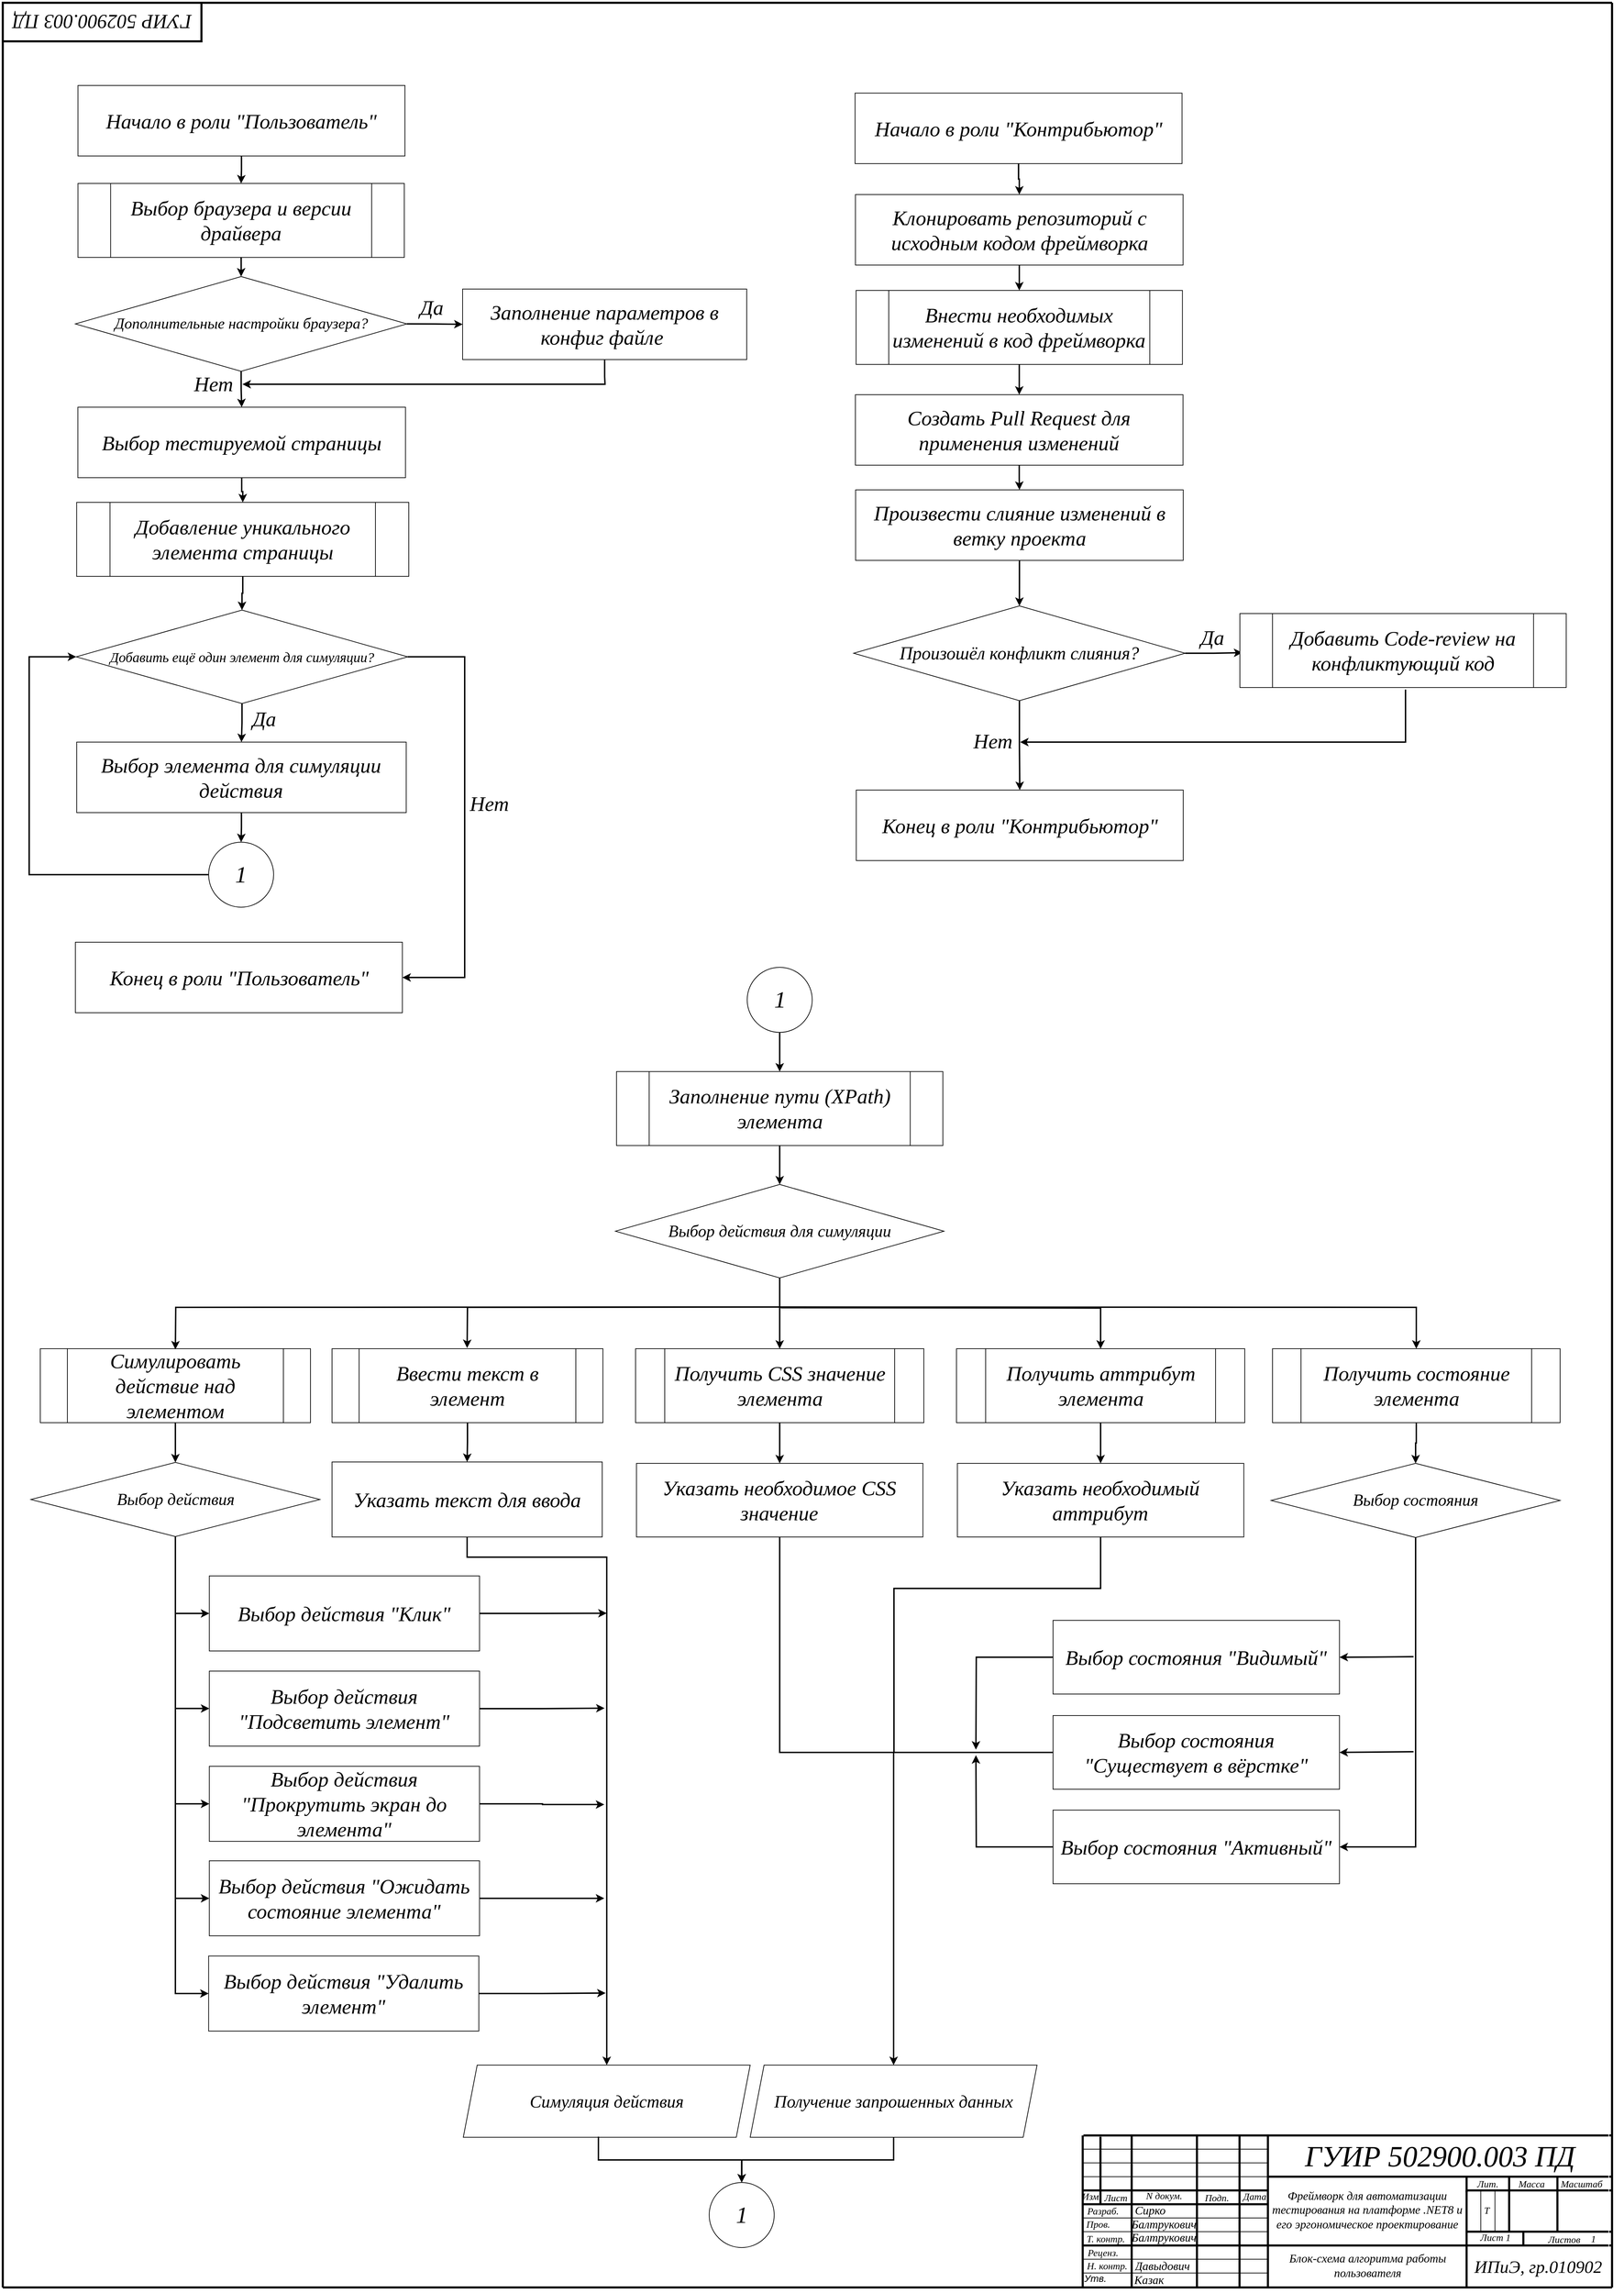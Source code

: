 <mxfile version="24.4.8" type="device">
  <diagram id="C5RBs43oDa-KdzZeNtuy" name="Page-1">
    <mxGraphModel dx="5736" dy="3344" grid="0" gridSize="10" guides="1" tooltips="1" connect="1" arrows="1" fold="1" page="1" pageScale="1" pageWidth="2339" pageHeight="3300" background="#ffffff" math="0" shadow="0">
      <root>
        <mxCell id="WIyWlLk6GJQsqaUBKTNV-0" />
        <mxCell id="WIyWlLk6GJQsqaUBKTNV-1" parent="WIyWlLk6GJQsqaUBKTNV-0" />
        <UserObject label="" tags="Фон" id="6K3tUPXFN7NIQfRX_CUn-0">
          <mxCell style="vsdxID=454;fillColor=none;gradientColor=none;strokeColor=none;strokeWidth=2;shadow=1;spacingTop=-1;spacingBottom=-1;spacingLeft=-1;spacingRight=-1;points=[];labelBackgroundColor=none;rounded=0;html=1;whiteSpace=wrap;movable=1;resizable=1;rotatable=1;deletable=1;editable=1;locked=0;connectable=1;fontFamily=isocpeur;fontStyle=2" parent="WIyWlLk6GJQsqaUBKTNV-1" vertex="1">
            <mxGeometry x="5" y="4" width="2327" height="3288" as="geometry" />
          </mxCell>
        </UserObject>
        <mxCell id="6K3tUPXFN7NIQfRX_CUn-1" value="&lt;div style=&quot;font-size: 1px&quot;&gt;&lt;font style=&quot;font-size: 28.08px; color: rgb(0, 0, 0); direction: ltr; letter-spacing: 0px; line-height: 120%; opacity: 1;&quot;&gt;&lt;span&gt;ГУИР 502900.&lt;/span&gt;&lt;span&gt;003 ПД&lt;/span&gt;&lt;/font&gt;&lt;font style=&quot;font-size: 28.08px; color: rgb(0, 0, 0); direction: ltr; letter-spacing: 0px; line-height: 120%; opacity: 1;&quot;&gt;&lt;span&gt;&lt;br&gt;&lt;/span&gt;&lt;/font&gt;&lt;/div&gt;" style="verticalAlign=middle;align=center;overflow=width;vsdxID=115;rotation=180;fillColor=none;gradientColor=none;shape=stencil(nZBLDoAgDERP0z3SIyjew0SURgSD+Lu9kMZoXLhwN9O+tukAlrNpJg1SzDH4QW/URgNYgZTkjA4UkwJUgGXng+6DX1zLfmoymdXo17xh5zmRJ6Q42BWCfc2oJfdAr+Yv+AP9Cb7OJ3H/2JG1HNGz/84klThPVCc=);strokeColor=#000000;strokeWidth=3;spacingTop=-3;spacingBottom=-3;spacingLeft=-3;spacingRight=-3;points=[];labelBackgroundColor=none;rounded=0;html=1;whiteSpace=wrap;movable=1;resizable=1;rotatable=1;deletable=1;editable=1;locked=0;connectable=1;fontFamily=isocpeur;fontStyle=2" parent="6K3tUPXFN7NIQfRX_CUn-0" vertex="1">
          <mxGeometry width="286.023" height="55.444" as="geometry" />
        </mxCell>
        <mxCell id="6K3tUPXFN7NIQfRX_CUn-2" style="vsdxID=435;fillColor=none;gradientColor=none;strokeColor=none;strokeWidth=3;spacingTop=-1;spacingBottom=-1;spacingLeft=-1;spacingRight=-1;points=[];labelBackgroundColor=none;rounded=0;html=1;whiteSpace=wrap;movable=1;resizable=1;rotatable=1;deletable=1;editable=1;locked=0;connectable=1;fontFamily=isocpeur;fontStyle=2" parent="6K3tUPXFN7NIQfRX_CUn-0" vertex="1">
          <mxGeometry x="1521.029" y="3069.196" width="805.971" height="218.804" as="geometry" />
        </mxCell>
        <mxCell id="6K3tUPXFN7NIQfRX_CUn-3" value="&lt;div style=&quot;font-size: 1px&quot;&gt;&lt;font style=&quot;font-size: 14.11px; color: rgb(0, 0, 0); direction: ltr; letter-spacing: 0px; line-height: 120%; opacity: 1;&quot;&gt;&lt;span&gt;Изм.&lt;br&gt;&lt;/span&gt;&lt;/font&gt;&lt;/div&gt;" style="verticalAlign=middle;align=center;overflow=width;vsdxID=33;fillColor=none;gradientColor=none;shape=stencil(nZBLDoAgDERP0z3SIyjew0SURgSD+Lu9kMZoXLhwN9O+tukAlrNpJg1SzDH4QW/URgNYgZTkjA4UkwJUgGXng+6DX1zLfmoymdXo17xh5zmRJ6Q42BWCfc2oJfdAr+Yv+AP9Cb7OJ3H/2JG1HNGz/84klThPVCc=);strokeColor=none;strokeWidth=3;spacingTop=-2;spacingBottom=-2;spacingLeft=-2;spacingRight=-2;points=[];labelBackgroundColor=none;rounded=0;html=1;whiteSpace=wrap;movable=1;resizable=1;rotatable=1;deletable=1;editable=1;locked=0;connectable=1;fontFamily=isocpeur;fontStyle=2" parent="6K3tUPXFN7NIQfRX_CUn-2" vertex="1">
          <mxGeometry x="31.667" y="79.201" width="28.602" height="15.869" as="geometry" />
        </mxCell>
        <mxCell id="6K3tUPXFN7NIQfRX_CUn-4" value="&lt;div style=&quot;font-size: 1px&quot;&gt;&lt;font style=&quot;font-size: 14.11px; color: rgb(0, 0, 0); direction: ltr; letter-spacing: 0px; line-height: 120%; opacity: 1;&quot;&gt;&lt;span&gt;Лист&lt;br&gt;&lt;/span&gt;&lt;/font&gt;&lt;/div&gt;" style="verticalAlign=middle;align=center;overflow=width;vsdxID=34;fillColor=none;gradientColor=none;shape=stencil(nZBLDoAgDERP0z3SIyjew0SURgSD+Lu9kMZoXLhwN9O+tukAlrNpJg1SzDH4QW/URgNYgZTkjA4UkwJUgGXng+6DX1zLfmoymdXo17xh5zmRJ6Q42BWCfc2oJfdAr+Yv+AP9Cb7OJ3H/2JG1HNGz/84klThPVCc=);strokeColor=none;strokeWidth=3;spacingTop=-2;spacingBottom=-2;spacingLeft=-2;spacingRight=-2;points=[];labelBackgroundColor=none;rounded=0;html=1;whiteSpace=wrap;movable=1;resizable=1;rotatable=1;deletable=1;editable=1;locked=0;connectable=1;fontFamily=isocpeur;fontStyle=2" parent="6K3tUPXFN7NIQfRX_CUn-2" vertex="1">
          <mxGeometry x="57.205" y="79.201" width="49.032" height="21.937" as="geometry" />
        </mxCell>
        <mxCell id="6K3tUPXFN7NIQfRX_CUn-5" value="&lt;div style=&quot;font-size: 1px&quot;&gt;&lt;font style=&quot;font-size: 14.11px; color: rgb(0, 0, 0); direction: ltr; letter-spacing: 0px; line-height: 120%; opacity: 1;&quot;&gt;&lt;span&gt;Подп.&lt;br&gt;&lt;/span&gt;&lt;/font&gt;&lt;/div&gt;" style="verticalAlign=middle;align=center;overflow=width;vsdxID=36;fillColor=none;gradientColor=none;shape=stencil(nZBLDoAgDERP0z3SIyjew0SURgSD+Lu9kMZoXLhwN9O+tukAlrNpJg1SzDH4QW/URgNYgZTkjA4UkwJUgGXng+6DX1zLfmoymdXo17xh5zmRJ6Q42BWCfc2oJfdAr+Yv+AP9Cb7OJ3H/2JG1HNGz/84klThPVCc=);strokeColor=none;strokeWidth=3;spacingTop=-2;spacingBottom=-2;spacingLeft=-2;spacingRight=-2;points=[];labelBackgroundColor=none;rounded=0;html=1;whiteSpace=wrap;movable=1;resizable=1;rotatable=1;deletable=1;editable=1;locked=0;connectable=1;fontFamily=isocpeur;fontStyle=2" parent="6K3tUPXFN7NIQfRX_CUn-2" vertex="1">
          <mxGeometry x="173.657" y="79.201" width="106.237" height="21.937" as="geometry" />
        </mxCell>
        <mxCell id="6K3tUPXFN7NIQfRX_CUn-6" value="&lt;div style=&quot;font-size: 1px&quot;&gt;&lt;font style=&quot;font-size: 14.11px; color: rgb(0, 0, 0); direction: ltr; letter-spacing: 0px; line-height: 120%; opacity: 1;&quot;&gt;&lt;span&gt;Дата&lt;br&gt;&lt;/span&gt;&lt;/font&gt;&lt;/div&gt;" style="verticalAlign=middle;align=center;overflow=width;vsdxID=37;fillColor=none;gradientColor=none;shape=stencil(nZBLDoAgDERP0z3SIyjew0SURgSD+Lu9kMZoXLhwN9O+tukAlrNpJg1SzDH4QW/URgNYgZTkjA4UkwJUgGXng+6DX1zLfmoymdXo17xh5zmRJ6Q42BWCfc2oJfdAr+Yv+AP9Cb7OJ3H/2JG1HNGz/84klThPVCc=);strokeColor=none;strokeWidth=3;spacingTop=-2;spacingBottom=-2;spacingLeft=-2;spacingRight=-2;points=[];labelBackgroundColor=none;rounded=0;html=1;whiteSpace=wrap;movable=1;resizable=1;rotatable=1;deletable=1;editable=1;locked=0;connectable=1;fontFamily=isocpeur;fontStyle=2" parent="6K3tUPXFN7NIQfRX_CUn-2" vertex="1">
          <mxGeometry x="260.485" y="79.205" width="40.86" height="17.821" as="geometry" />
        </mxCell>
        <mxCell id="6K3tUPXFN7NIQfRX_CUn-7" value="&lt;div style=&quot;font-size: 1px&quot;&gt;&lt;font style=&quot;font-size: 14.11px; color: rgb(0, 0, 0); direction: ltr; letter-spacing: 0px; line-height: 120%; opacity: 1;&quot;&gt;&lt;span&gt;Разраб.&lt;br&gt;&lt;/span&gt;&lt;/font&gt;&lt;/div&gt;" style="verticalAlign=middle;align=center;overflow=width;vsdxID=38;fillColor=none;gradientColor=none;shape=stencil(nZBLDoAgDERP0z3SIyjew0SURgSD+Lu9kMZoXLhwN9O+tukAlrNpJg1SzDH4QW/URgNYgZTkjA4UkwJUgGXng+6DX1zLfmoymdXo17xh5zmRJ6Q42BWCfc2oJfdAr+Yv+AP9Cb7OJ3H/2JG1HNGz/84klThPVCc=);strokeColor=none;strokeWidth=3;spacingTop=-2;spacingBottom=-2;spacingLeft=-2;spacingRight=-2;points=[];labelBackgroundColor=none;rounded=0;html=1;whiteSpace=wrap;movable=1;resizable=1;rotatable=1;deletable=1;editable=1;locked=0;connectable=1;fontFamily=isocpeur;fontStyle=2" parent="6K3tUPXFN7NIQfRX_CUn-2" vertex="1">
          <mxGeometry x="10.215" y="99.006" width="106.237" height="19.801" as="geometry" />
        </mxCell>
        <mxCell id="6K3tUPXFN7NIQfRX_CUn-8" value="&lt;div style=&quot;font-size: 1px&quot;&gt;&lt;font style=&quot;font-size: 14.11px; color: rgb(0, 0, 0); direction: ltr; letter-spacing: 0px; line-height: 120%; opacity: 1;&quot;&gt;&lt;span&gt;Пров.&lt;br&gt;&lt;/span&gt;&lt;/font&gt;&lt;/div&gt;" style="verticalAlign=middle;align=center;overflow=width;vsdxID=39;fillColor=none;gradientColor=none;shape=stencil(nZBLDoAgDERP0z3SIyjew0SURgSD+Lu9kMZoXLhwN9O+tukAlrNpJg1SzDH4QW/URgNYgZTkjA4UkwJUgGXng+6DX1zLfmoymdXo17xh5zmRJ6Q42BWCfc2oJfdAr+Yv+AP9Cb7OJ3H/2JG1HNGz/84klThPVCc=);strokeColor=none;strokeWidth=3;spacingTop=-2;spacingBottom=-2;spacingLeft=-2;spacingRight=-2;points=[];labelBackgroundColor=none;rounded=0;html=1;whiteSpace=wrap;movable=1;resizable=1;rotatable=1;deletable=1;editable=1;locked=0;connectable=1;fontFamily=isocpeur;fontStyle=2" parent="6K3tUPXFN7NIQfRX_CUn-2" vertex="1">
          <mxGeometry x="3.065" y="118.807" width="106.237" height="17.73" as="geometry" />
        </mxCell>
        <mxCell id="6K3tUPXFN7NIQfRX_CUn-9" value="&lt;div style=&quot;font-size: 1px&quot;&gt;&lt;font style=&quot;font-size: 14.11px; color: rgb(0, 0, 0); direction: ltr; letter-spacing: 0px; line-height: 120%; opacity: 1;&quot;&gt;&lt;span&gt;Т. контр.&lt;br&gt;&lt;/span&gt;&lt;/font&gt;&lt;/div&gt;" style="verticalAlign=middle;align=center;overflow=width;vsdxID=40;fillColor=none;gradientColor=none;shape=stencil(nZBLDoAgDERP0z3SIyjew0SURgSD+Lu9kMZoXLhwN9O+tukAlrNpJg1SzDH4QW/URgNYgZTkjA4UkwJUgGXng+6DX1zLfmoymdXo17xh5zmRJ6Q42BWCfc2oJfdAr+Yv+AP9Cb7OJ3H/2JG1HNGz/84klThPVCc=);strokeColor=none;strokeWidth=3;spacingTop=-2;spacingBottom=-2;spacingLeft=-2;spacingRight=-2;points=[];labelBackgroundColor=none;rounded=0;html=1;whiteSpace=wrap;movable=1;resizable=1;rotatable=1;deletable=1;editable=1;locked=0;connectable=1;fontFamily=isocpeur;fontStyle=2" parent="6K3tUPXFN7NIQfRX_CUn-2" vertex="1">
          <mxGeometry x="14.301" y="139.599" width="106.237" height="18.811" as="geometry" />
        </mxCell>
        <mxCell id="6K3tUPXFN7NIQfRX_CUn-10" value="&lt;div style=&quot;font-size: 1px&quot;&gt;&lt;font style=&quot;font-size: 14.11px; color: rgb(0, 0, 0); direction: ltr; letter-spacing: 0px; line-height: 120%; opacity: 1;&quot;&gt;&lt;span&gt;Н. контр.&lt;br&gt;&lt;/span&gt;&lt;/font&gt;&lt;/div&gt;" style="verticalAlign=middle;align=center;overflow=width;vsdxID=41;fillColor=none;gradientColor=none;shape=stencil(nZBLDoAgDERP0z3SIyjew0SURgSD+Lu9kMZoXLhwN9O+tukAlrNpJg1SzDH4QW/URgNYgZTkjA4UkwJUgGXng+6DX1zLfmoymdXo17xh5zmRJ6Q42BWCfc2oJfdAr+Yv+AP9Cb7OJ3H/2JG1HNGz/84klThPVCc=);strokeColor=none;strokeWidth=3;spacingTop=-2;spacingBottom=-2;spacingLeft=-2;spacingRight=-2;points=[];labelBackgroundColor=none;rounded=0;html=1;whiteSpace=wrap;movable=1;resizable=1;rotatable=1;deletable=1;editable=1;locked=0;connectable=1;fontFamily=isocpeur;fontStyle=2" parent="6K3tUPXFN7NIQfRX_CUn-2" vertex="1">
          <mxGeometry x="16.344" y="178.211" width="106.237" height="19.801" as="geometry" />
        </mxCell>
        <mxCell id="6K3tUPXFN7NIQfRX_CUn-11" value="&lt;div style=&quot;font-size: 1px&quot;&gt;&lt;font style=&quot;font-size: 14.11px; color: rgb(0, 0, 0); direction: ltr; letter-spacing: 0px; line-height: 120%; opacity: 1;&quot;&gt;&lt;i&gt;Утв.&lt;br&gt;&lt;/i&gt;&lt;/font&gt;&lt;/div&gt;" style="verticalAlign=middle;align=center;overflow=width;vsdxID=42;fillColor=none;gradientColor=none;shape=stencil(nZBLDoAgDERP0z3SIyjew0SURgSD+Lu9kMZoXLhwN9O+tukAlrNpJg1SzDH4QW/URgNYgZTkjA4UkwJUgGXng+6DX1zLfmoymdXo17xh5zmRJ6Q42BWCfc2oJfdAr+Yv+AP9Cb7OJ3H/2JG1HNGz/84klThPVCc=);strokeColor=none;strokeWidth=3;spacingTop=-2;spacingBottom=-2;spacingLeft=-2;spacingRight=-2;points=[];labelBackgroundColor=none;rounded=0;html=1;whiteSpace=wrap;movable=0;resizable=0;rotatable=0;deletable=0;editable=0;locked=1;connectable=0;" parent="6K3tUPXFN7NIQfRX_CUn-2" vertex="1">
          <mxGeometry y="196.763" width="104" height="18.6" as="geometry" />
        </mxCell>
        <mxCell id="6K3tUPXFN7NIQfRX_CUn-12" value="&lt;div style=&quot;font-size: 1px&quot;&gt;&lt;font style=&quot;font-size: 14.11px; color: rgb(0, 0, 0); direction: ltr; letter-spacing: 0px; line-height: 120%; opacity: 1;&quot;&gt;&lt;span&gt;Лит.&lt;br&gt;&lt;/span&gt;&lt;/font&gt;&lt;/div&gt;" style="verticalAlign=middle;align=center;overflow=width;vsdxID=44;fillColor=none;gradientColor=none;shape=stencil(nZBLDoAgDERP0z3SIyjew0SURgSD+Lu9kMZoXLhwN9O+tukAlrNpJg1SzDH4QW/URgNYgZTkjA4UkwJUgGXng+6DX1zLfmoymdXo17xh5zmRJ6Q42BWCfc2oJfdAr+Yv+AP9Cb7OJ3H/2JG1HNGz/84klThPVCc=);strokeColor=none;strokeWidth=3;spacingTop=-2;spacingBottom=-2;spacingLeft=-2;spacingRight=-2;points=[];labelBackgroundColor=none;rounded=0;html=1;whiteSpace=wrap;movable=1;resizable=1;rotatable=1;deletable=1;editable=1;locked=0;connectable=1;fontFamily=isocpeur;fontStyle=2" parent="6K3tUPXFN7NIQfRX_CUn-2" vertex="1">
          <mxGeometry x="563.874" y="59.409" width="106.237" height="21.502" as="geometry" />
        </mxCell>
        <mxCell id="6K3tUPXFN7NIQfRX_CUn-13" value="&lt;div style=&quot;font-size: 1px&quot;&gt;&lt;font style=&quot;font-size: 14.11px; color: rgb(0, 0, 0); direction: ltr; letter-spacing: 0px; line-height: 120%; opacity: 1;&quot;&gt;&lt;span&gt;Масса&lt;br&gt;&lt;/span&gt;&lt;/font&gt;&lt;/div&gt;" style="verticalAlign=middle;align=center;overflow=width;vsdxID=45;fillColor=none;gradientColor=none;shape=stencil(nZBLDoAgDERP0z3SIyjew0SURgSD+Lu9kMZoXLhwN9O+tukAlrNpJg1SzDH4QW/URgNYgZTkjA4UkwJUgGXng+6DX1zLfmoymdXo17xh5zmRJ6Q42BWCfc2oJfdAr+Yv+AP9Cb7OJ3H/2JG1HNGz/84klThPVCc=);strokeColor=none;strokeWidth=3;spacingTop=-2;spacingBottom=-2;spacingLeft=-2;spacingRight=-2;points=[];labelBackgroundColor=none;rounded=0;html=1;whiteSpace=wrap;movable=1;resizable=1;rotatable=1;deletable=1;editable=1;locked=0;connectable=1;fontFamily=isocpeur;fontStyle=2" parent="6K3tUPXFN7NIQfRX_CUn-2" vertex="1">
          <mxGeometry x="627.207" y="59.409" width="106.237" height="21.502" as="geometry" />
        </mxCell>
        <mxCell id="6K3tUPXFN7NIQfRX_CUn-14" value="&lt;div style=&quot;font-size: 1px&quot;&gt;&lt;font style=&quot;font-size: 14.11px; color: rgb(0, 0, 0); direction: ltr; letter-spacing: 0px; line-height: 120%; opacity: 1;&quot;&gt;&lt;span&gt;Масштаб&lt;br&gt;&lt;/span&gt;&lt;/font&gt;&lt;/div&gt;" style="verticalAlign=middle;align=center;overflow=width;vsdxID=46;fillColor=none;gradientColor=none;shape=stencil(nZBLDoAgDERP0z3SIyjew0SURgSD+Lu9kMZoXLhwN9O+tukAlrNpJg1SzDH4QW/URgNYgZTkjA4UkwJUgGXng+6DX1zLfmoymdXo17xh5zmRJ6Q42BWCfc2oJfdAr+Yv+AP9Cb7OJ3H/2JG1HNGz/84klThPVCc=);strokeColor=none;strokeWidth=3;spacingTop=-2;spacingBottom=-2;spacingLeft=-2;spacingRight=-2;points=[];labelBackgroundColor=none;rounded=0;html=1;whiteSpace=wrap;movable=1;resizable=1;rotatable=1;deletable=1;editable=1;locked=0;connectable=1;fontFamily=isocpeur;fontStyle=2" parent="6K3tUPXFN7NIQfRX_CUn-2" vertex="1">
          <mxGeometry x="698.713" y="59.409" width="106.237" height="21.502" as="geometry" />
        </mxCell>
        <mxCell id="6K3tUPXFN7NIQfRX_CUn-15" value="&lt;div style=&quot;font-size: 1px&quot;&gt;&lt;font style=&quot;font-size: 14.11px; color: rgb(0, 0, 0); direction: ltr; letter-spacing: 0px; line-height: 120%; opacity: 1;&quot;&gt;&lt;span&gt;Лист 1&lt;br&gt;&lt;/span&gt;&lt;/font&gt;&lt;/div&gt;" style="verticalAlign=middle;align=center;overflow=width;vsdxID=47;fillColor=none;gradientColor=none;shape=stencil(nZBLDoAgDERP0z3SIyjew0SURgSD+Lu9kMZoXLhwN9O+tukAlrNpJg1SzDH4QW/URgNYgZTkjA4UkwJUgGXng+6DX1zLfmoymdXo17xh5zmRJ6Q42BWCfc2oJfdAr+Yv+AP9Cb7OJ3H/2JG1HNGz/84klThPVCc=);strokeColor=none;strokeWidth=3;spacingTop=-2;spacingBottom=-2;spacingLeft=-2;spacingRight=-2;points=[];labelBackgroundColor=none;rounded=0;html=1;whiteSpace=wrap;movable=1;resizable=1;rotatable=1;deletable=1;editable=1;locked=0;connectable=1;fontFamily=isocpeur;fontStyle=2" parent="6K3tUPXFN7NIQfRX_CUn-2" vertex="1">
          <mxGeometry x="575.11" y="138.61" width="106.237" height="13.097" as="geometry" />
        </mxCell>
        <mxCell id="6K3tUPXFN7NIQfRX_CUn-16" value="&lt;div style=&quot;font-size: 1px&quot;&gt;&lt;font style=&quot;font-size: 14.11px; color: rgb(0, 0, 0); direction: ltr; letter-spacing: 0px; line-height: 120%; opacity: 1;&quot;&gt;&lt;span&gt;Листов&lt;br&gt;&lt;/span&gt;&lt;/font&gt;&lt;/div&gt;" style="verticalAlign=middle;align=center;overflow=width;vsdxID=48;fillColor=none;gradientColor=none;shape=stencil(nZBLDoAgDERP0z3SIyjew0SURgSD+Lu9kMZoXLhwN9O+tukAlrNpJg1SzDH4QW/URgNYgZTkjA4UkwJUgGXng+6DX1zLfmoymdXo17xh5zmRJ6Q42BWCfc2oJfdAr+Yv+AP9Cb7OJ3H/2JG1HNGz/84klThPVCc=);strokeColor=none;strokeWidth=3;spacingTop=-2;spacingBottom=-2;spacingLeft=-2;spacingRight=-2;points=[];labelBackgroundColor=none;rounded=0;html=1;whiteSpace=wrap;movable=1;resizable=1;rotatable=1;deletable=1;editable=1;locked=0;connectable=1;fontFamily=isocpeur;fontStyle=2" parent="6K3tUPXFN7NIQfRX_CUn-2" vertex="1">
          <mxGeometry x="674.197" y="138.61" width="106.237" height="23.211" as="geometry" />
        </mxCell>
        <mxCell id="6K3tUPXFN7NIQfRX_CUn-17" value="&lt;div style=&quot;font-size: 1px&quot;&gt;&lt;font style=&quot;font-size: 14.11px; color: rgb(0, 0, 0); direction: ltr; letter-spacing: 0px; line-height: 120%; opacity: 1;&quot;&gt;&lt;span&gt;T&lt;br&gt;&lt;/span&gt;&lt;/font&gt;&lt;/div&gt;" style="verticalAlign=middle;align=center;overflow=width;vsdxID=49;fillColor=none;gradientColor=none;shape=stencil(nZBLDoAgDERP0z3SIyjew0SURgSD+Lu9kMZoXLhwN9O+tukAlrNpJg1SzDH4QW/URgNYgZTkjA4UkwJUgGXng+6DX1zLfmoymdXo17xh5zmRJ6Q42BWCfc2oJfdAr+Yv+AP9Cb7OJ3H/2JG1HNGz/84klThPVCc=);strokeColor=none;strokeWidth=3;points=[];labelBackgroundColor=none;rounded=0;html=1;whiteSpace=wrap;movable=1;resizable=1;rotatable=1;deletable=1;editable=1;locked=0;connectable=1;fontFamily=isocpeur;fontStyle=2" parent="6K3tUPXFN7NIQfRX_CUn-2" vertex="1">
          <mxGeometry x="598.605" y="88.116" width="32.688" height="39.603" as="geometry" />
        </mxCell>
        <mxCell id="6K3tUPXFN7NIQfRX_CUn-18" value="&lt;div style=&quot;font-size: 1px&quot;&gt;&lt;font style=&quot;font-size: 14.11px; color: rgb(0, 0, 0); direction: ltr; letter-spacing: 0px; line-height: 120%; opacity: 1;&quot;&gt;&lt;span&gt;1&lt;br&gt;&lt;/span&gt;&lt;/font&gt;&lt;/div&gt;" style="verticalAlign=middle;align=center;overflow=width;vsdxID=55;fillColor=none;gradientColor=none;shape=stencil(nZBLDoAgDERP0z3SIyjew0SURgSD+Lu9kMZoXLhwN9O+tukAlrNpJg1SzDH4QW/URgNYgZTkjA4UkwJUgGXng+6DX1zLfmoymdXo17xh5zmRJ6Q42BWCfc2oJfdAr+Yv+AP9Cb7OJ3H/2JG1HNGz/84klThPVCc=);strokeColor=none;strokeWidth=3;spacingTop=-2;spacingBottom=-2;spacingLeft=-2;spacingRight=-2;points=[];labelBackgroundColor=none;rounded=0;html=1;whiteSpace=wrap;movable=1;resizable=1;rotatable=1;deletable=1;editable=1;locked=0;connectable=1;fontFamily=isocpeur;fontStyle=2" parent="6K3tUPXFN7NIQfRX_CUn-2" vertex="1">
          <mxGeometry x="762.047" y="138.609" width="14.301" height="20.791" as="geometry" />
        </mxCell>
        <mxCell id="6K3tUPXFN7NIQfRX_CUn-19" value="&lt;div style=&quot;font-size: 1px&quot;&gt;&lt;font style=&quot;font-size: 14.11px; color: rgb(0, 0, 0); direction: ltr; letter-spacing: 0px; line-height: 120%; opacity: 1;&quot;&gt;&lt;span&gt;Реценз.&lt;br&gt;&lt;/span&gt;&lt;/font&gt;&lt;/div&gt;" style="verticalAlign=middle;align=center;overflow=width;vsdxID=56;fillColor=none;gradientColor=none;shape=stencil(nZBLDoAgDERP0z3SIyjew0SURgSD+Lu9kMZoXLhwN9O+tukAlrNpJg1SzDH4QW/URgNYgZTkjA4UkwJUgGXng+6DX1zLfmoymdXo17xh5zmRJ6Q42BWCfc2oJfdAr+Yv+AP9Cb7OJ3H/2JG1HNGz/84klThPVCc=);strokeColor=none;strokeWidth=3;spacingTop=-2;spacingBottom=-2;spacingLeft=-2;spacingRight=-2;points=[];labelBackgroundColor=none;rounded=0;html=1;whiteSpace=wrap;movable=1;resizable=1;rotatable=1;deletable=1;editable=1;locked=0;connectable=1;fontFamily=isocpeur;fontStyle=2" parent="6K3tUPXFN7NIQfRX_CUn-2" vertex="1">
          <mxGeometry x="10.215" y="158.41" width="106.237" height="19.801" as="geometry" />
        </mxCell>
        <mxCell id="6K3tUPXFN7NIQfRX_CUn-20" value="&lt;div style=&quot;font-size: 1px&quot;&gt;&lt;p style=&quot;text-align:center;margin-left:0;margin-right:0;margin-top:0px;margin-bottom:0px;text-indent:0;vertical-align:middle;direction:ltr;&quot;&gt;&lt;font style=&quot;font-size: 25.4px; color: rgb(0, 0, 0); direction: ltr; letter-spacing: 0px; line-height: 120%; opacity: 1;&quot;&gt;&lt;span&gt;ИПиЭ, гр.010902&lt;/span&gt;&lt;/font&gt;&lt;font style=&quot;font-size: 25.4px; color: rgb(0, 0, 0); direction: ltr; letter-spacing: 0px; line-height: 120%; opacity: 1;&quot;&gt;&lt;span&gt;&lt;br&gt;&lt;/span&gt;&lt;/font&gt;&lt;/p&gt;&lt;/div&gt;" style="verticalAlign=middle;align=center;overflow=width;vsdxID=57;fillColor=none;gradientColor=none;shape=stencil(nZBLDoAgDERP0z3SIyjew0SURgSD+Lu9kMZoXLhwN9O+tukAlrNpJg1SzDH4QW/URgNYgZTkjA4UkwJUgGXng+6DX1zLfmoymdXo17xh5zmRJ6Q42BWCfc2oJfdAr+Yv+AP9Cb7OJ3H/2JG1HNGz/84klThPVCc=);strokeColor=none;strokeWidth=3;points=[];labelBackgroundColor=none;rounded=0;html=1;whiteSpace=wrap;movable=1;resizable=1;rotatable=1;deletable=1;editable=1;locked=0;connectable=1;fontFamily=isocpeur;fontStyle=2" parent="6K3tUPXFN7NIQfRX_CUn-2" vertex="1">
          <mxGeometry x="588.39" y="159.4" width="203.281" height="59.404" as="geometry" />
        </mxCell>
        <mxCell id="6K3tUPXFN7NIQfRX_CUn-21" value="&lt;div style=&quot;font-size: 1px&quot;&gt;&lt;font style=&quot;font-size: 14.11px; color: rgb(0, 0, 0); direction: ltr; letter-spacing: 0px; line-height: 120%; opacity: 1;&quot;&gt;&lt;span&gt;N &lt;/span&gt;&lt;/font&gt;&lt;font style=&quot;font-size: 14.11px; color: rgb(0, 0, 0); direction: ltr; letter-spacing: 0px; line-height: 120%; opacity: 1;&quot;&gt;&lt;span&gt;докум.&lt;/span&gt;&lt;/font&gt;&lt;font style=&quot;font-size: 14.11px; color: rgb(0, 0, 0); direction: ltr; letter-spacing: 0px; line-height: 120%; opacity: 1;&quot;&gt;&lt;span&gt;&lt;br&gt;&lt;/span&gt;&lt;/font&gt;&lt;/div&gt;" style="verticalAlign=middle;align=center;overflow=width;vsdxID=350;fillColor=none;gradientColor=none;shape=stencil(nZBLDoAgDERP0z3SIyjew0SURgSD+Lu9kMZoXLhwN9O+tukAlrNpJg1SzDH4QW/URgNYgZTkjA4UkwJUgGXng+6DX1zLfmoymdXo17xh5zmRJ6Q42BWCfc2oJfdAr+Yv+AP9Cb7OJ3H/2JG1HNGz/84klThPVCc=);strokeColor=none;strokeWidth=3;spacingTop=-2;spacingBottom=-2;spacingLeft=-2;spacingRight=-2;points=[];labelBackgroundColor=none;rounded=0;html=1;whiteSpace=wrap;movable=1;resizable=1;rotatable=1;deletable=1;editable=1;locked=0;connectable=1;fontFamily=isocpeur;fontStyle=2" parent="6K3tUPXFN7NIQfRX_CUn-2" vertex="1">
          <mxGeometry x="102.151" y="77.225" width="98.065" height="19.801" as="geometry" />
        </mxCell>
        <mxCell id="6K3tUPXFN7NIQfRX_CUn-22" value="&lt;div style=&quot;font-size: 1px&quot;&gt;&lt;p style=&quot;text-align:left;margin-left:0;margin-right:0;margin-top:0px;margin-bottom:0px;text-indent:0;vertical-align:middle;direction:ltr;&quot;&gt;&lt;font style=&quot;font-size: 16.93px; color: rgb(0, 0, 0); direction: ltr; letter-spacing: 0px; line-height: 120%; opacity: 1;&quot;&gt;&lt;span&gt;Казак&lt;br&gt;&lt;/span&gt;&lt;/font&gt;&lt;/p&gt;&lt;/div&gt;" style="verticalAlign=middle;align=left;overflow=width;vsdxID=434;fillColor=none;gradientColor=none;shape=stencil(nZBLDoAgDERP0z3SIyjew0SURgSD+Lu9kMZoXLhwN9O+tukAlrNpJg1SzDH4QW/URgNYgZTkjA4UkwJUgGXng+6DX1zLfmoymdXo17xh5zmRJ6Q42BWCfc2oJfdAr+Yv+AP9Cb7OJ3H/2JG1HNGz/84klThPVCc=);strokeColor=none;strokeWidth=3;spacingTop=-2;spacingBottom=-2;spacingLeft=-2;spacingRight=-2;points=[];labelBackgroundColor=none;rounded=0;html=1;whiteSpace=wrap;movable=1;resizable=1;rotatable=1;deletable=1;editable=1;locked=0;connectable=1;fontFamily=isocpeur;fontStyle=2" parent="6K3tUPXFN7NIQfRX_CUn-2" vertex="1">
          <mxGeometry x="108.28" y="198.013" width="100.108" height="19.801" as="geometry" />
        </mxCell>
        <UserObject label="" tags="Фон" id="6K3tUPXFN7NIQfRX_CUn-23">
          <mxCell style="vsdxID=5;edgeStyle=none;startArrow=none;endArrow=none;startSize=3;endSize=3;strokeWidth=3;strokeColor=#000000;spacingTop=-2;spacingBottom=-2;spacingLeft=-2;spacingRight=-2;verticalAlign=middle;html=1;labelBackgroundColor=#ffffff;rounded=0;movable=1;resizable=1;rotatable=1;deletable=1;editable=1;locked=0;connectable=1;fontFamily=isocpeur;fontStyle=2" parent="6K3tUPXFN7NIQfRX_CUn-2" edge="1">
            <mxGeometry relative="1" as="geometry">
              <Array as="points" />
              <mxPoint x="586.347" y="79.205" as="sourcePoint" />
              <mxPoint x="586.347" y="217.814" as="targetPoint" />
            </mxGeometry>
          </mxCell>
        </UserObject>
        <UserObject label="" tags="Фон" id="6K3tUPXFN7NIQfRX_CUn-24">
          <mxCell style="vsdxID=6;edgeStyle=none;startArrow=none;endArrow=none;startSize=3;endSize=3;strokeWidth=3;strokeColor=#000000;spacingTop=-2;spacingBottom=-2;spacingLeft=-2;spacingRight=-2;verticalAlign=middle;html=1;labelBackgroundColor=#ffffff;rounded=0;movable=1;resizable=1;rotatable=1;deletable=1;editable=1;locked=0;connectable=1;fontFamily=isocpeur;fontStyle=2" parent="6K3tUPXFN7NIQfRX_CUn-2" edge="1">
            <mxGeometry relative="1" as="geometry">
              <Array as="points" />
              <mxPoint x="586.347" y="79.205" as="sourcePoint" />
              <mxPoint x="790.649" y="79.205" as="targetPoint" />
            </mxGeometry>
          </mxCell>
        </UserObject>
        <UserObject label="" tags="Фон" id="6K3tUPXFN7NIQfRX_CUn-25">
          <mxCell style="vsdxID=7;edgeStyle=none;startArrow=none;endArrow=none;startSize=3;endSize=3;strokeWidth=3;strokeColor=#000000;spacingTop=-2;spacingBottom=-2;spacingLeft=-2;spacingRight=-2;verticalAlign=middle;html=1;labelBackgroundColor=#ffffff;rounded=0;movable=1;resizable=1;rotatable=1;deletable=1;editable=1;locked=0;connectable=1;fontFamily=isocpeur;fontStyle=2" parent="6K3tUPXFN7NIQfRX_CUn-2" edge="1">
            <mxGeometry relative="1" as="geometry">
              <Array as="points" />
              <mxPoint x="790.649" y="158.41" as="sourcePoint" />
              <mxPoint x="586.347" y="158.41" as="targetPoint" />
            </mxGeometry>
          </mxCell>
        </UserObject>
        <UserObject label="" tags="Фон" id="6K3tUPXFN7NIQfRX_CUn-26">
          <mxCell style="vsdxID=8;edgeStyle=none;startArrow=none;endArrow=none;startSize=3;endSize=3;strokeWidth=3;strokeColor=#000000;spacingTop=-2;spacingBottom=-2;spacingLeft=-2;spacingRight=-2;verticalAlign=middle;html=1;labelBackgroundColor=#ffffff;rounded=0;movable=1;resizable=1;rotatable=1;deletable=1;editable=1;locked=0;connectable=1;fontFamily=isocpeur;fontStyle=2" parent="6K3tUPXFN7NIQfRX_CUn-2" edge="1">
            <mxGeometry relative="1" as="geometry">
              <Array as="points" />
              <mxPoint x="668.068" y="138.609" as="sourcePoint" />
              <mxPoint x="668.068" y="158.41" as="targetPoint" />
            </mxGeometry>
          </mxCell>
        </UserObject>
        <UserObject label="" tags="Фон" id="6K3tUPXFN7NIQfRX_CUn-27">
          <mxCell style="vsdxID=9;edgeStyle=none;startArrow=none;endArrow=none;startSize=3;endSize=3;strokeWidth=3;strokeColor=#000000;spacingTop=-2;spacingBottom=-2;spacingLeft=-2;spacingRight=-2;verticalAlign=middle;html=1;labelBackgroundColor=#ffffff;rounded=0;movable=1;resizable=1;rotatable=1;deletable=1;editable=1;locked=0;connectable=1;fontFamily=isocpeur;fontStyle=2" parent="6K3tUPXFN7NIQfRX_CUn-2" edge="1">
            <mxGeometry relative="1" as="geometry">
              <Array as="points" />
              <mxPoint x="717.1" y="59.404" as="sourcePoint" />
              <mxPoint x="717.1" y="118.808" as="targetPoint" />
            </mxGeometry>
          </mxCell>
        </UserObject>
        <UserObject label="" tags="Фон" id="6K3tUPXFN7NIQfRX_CUn-28">
          <mxCell style="vsdxID=10;edgeStyle=none;startArrow=none;endArrow=none;startSize=3;endSize=3;strokeWidth=3;strokeColor=#000000;spacingTop=-2;spacingBottom=-2;spacingLeft=-2;spacingRight=-2;verticalAlign=middle;html=1;labelBackgroundColor=#ffffff;rounded=0;movable=1;resizable=1;rotatable=1;deletable=1;editable=1;locked=0;connectable=1;fontFamily=isocpeur;fontStyle=2" parent="6K3tUPXFN7NIQfRX_CUn-2" edge="1">
            <mxGeometry relative="1" as="geometry">
              <Array as="points" />
              <mxPoint x="586.347" y="138.609" as="sourcePoint" />
              <mxPoint x="790.649" y="138.609" as="targetPoint" />
            </mxGeometry>
          </mxCell>
        </UserObject>
        <UserObject label="" tags="Фон" id="6K3tUPXFN7NIQfRX_CUn-29">
          <mxCell style="vsdxID=11;edgeStyle=none;startArrow=none;endArrow=none;startSize=3;endSize=3;strokeWidth=3;strokeColor=#000000;spacingTop=-2;spacingBottom=-2;spacingLeft=-2;spacingRight=-2;verticalAlign=middle;html=1;labelBackgroundColor=#ffffff;rounded=0;movable=1;resizable=1;rotatable=1;deletable=1;editable=1;locked=0;connectable=1;fontFamily=isocpeur;fontStyle=2" parent="6K3tUPXFN7NIQfRX_CUn-2" edge="1">
            <mxGeometry relative="1" as="geometry">
              <Array as="points" />
              <mxPoint x="717.1" y="118.808" as="sourcePoint" />
              <mxPoint x="717.1" y="138.609" as="targetPoint" />
            </mxGeometry>
          </mxCell>
        </UserObject>
        <UserObject label="" tags="Фон" id="6K3tUPXFN7NIQfRX_CUn-30">
          <mxCell style="vsdxID=12;edgeStyle=none;startArrow=none;endArrow=none;startSize=3;endSize=3;strokeWidth=3;strokeColor=#000000;spacingTop=-2;spacingBottom=-2;spacingLeft=-2;spacingRight=-2;verticalAlign=middle;html=1;labelBackgroundColor=#ffffff;rounded=0;movable=1;resizable=1;rotatable=1;deletable=1;editable=1;locked=0;connectable=1;fontFamily=isocpeur;fontStyle=2" parent="6K3tUPXFN7NIQfRX_CUn-2" edge="1">
            <mxGeometry relative="1" as="geometry">
              <Array as="points" />
              <mxPoint x="586.347" y="59.404" as="sourcePoint" />
              <mxPoint x="586.347" y="82.175" as="targetPoint" />
            </mxGeometry>
          </mxCell>
        </UserObject>
        <UserObject label="" tags="Фон" id="6K3tUPXFN7NIQfRX_CUn-31">
          <mxCell style="vsdxID=13;edgeStyle=none;startArrow=none;endArrow=none;startSize=3;endSize=3;strokeColor=#000000;spacingTop=-2;spacingBottom=-2;spacingLeft=-2;spacingRight=-2;verticalAlign=middle;html=1;labelBackgroundColor=#ffffff;rounded=0;movable=1;resizable=1;rotatable=1;deletable=1;editable=1;locked=0;connectable=1;fontFamily=isocpeur;fontStyle=2" parent="6K3tUPXFN7NIQfRX_CUn-2" edge="1">
            <mxGeometry relative="1" as="geometry">
              <Array as="points" />
              <mxPoint x="606.777" y="79.205" as="sourcePoint" />
              <mxPoint x="606.777" y="138.609" as="targetPoint" />
            </mxGeometry>
          </mxCell>
        </UserObject>
        <UserObject label="" tags="Фон" id="6K3tUPXFN7NIQfRX_CUn-32">
          <mxCell style="vsdxID=14;edgeStyle=none;startArrow=none;endArrow=none;startSize=3;endSize=3;strokeColor=#000000;spacingTop=-2;spacingBottom=-2;spacingLeft=-2;spacingRight=-2;verticalAlign=middle;html=1;labelBackgroundColor=#ffffff;rounded=0;movable=1;resizable=1;rotatable=1;deletable=1;editable=1;locked=0;connectable=1;fontFamily=isocpeur;fontStyle=2" parent="6K3tUPXFN7NIQfRX_CUn-2" edge="1">
            <mxGeometry relative="1" as="geometry">
              <Array as="points" />
              <mxPoint x="627.207" y="79.205" as="sourcePoint" />
              <mxPoint x="627.207" y="138.609" as="targetPoint" />
            </mxGeometry>
          </mxCell>
        </UserObject>
        <UserObject label="" tags="Фон" id="6K3tUPXFN7NIQfRX_CUn-33">
          <mxCell style="vsdxID=15;edgeStyle=none;startArrow=none;endArrow=none;startSize=3;endSize=3;strokeWidth=3;strokeColor=#000000;spacingTop=-2;spacingBottom=-2;spacingLeft=-2;spacingRight=-2;verticalAlign=middle;html=1;labelBackgroundColor=#ffffff;rounded=0;movable=1;resizable=1;rotatable=1;deletable=1;editable=1;locked=0;connectable=1;fontFamily=isocpeur;fontStyle=2" parent="6K3tUPXFN7NIQfRX_CUn-2" edge="1">
            <mxGeometry relative="1" as="geometry">
              <Array as="points" />
              <mxPoint x="647.637" y="59.404" as="sourcePoint" />
              <mxPoint x="647.637" y="138.609" as="targetPoint" />
            </mxGeometry>
          </mxCell>
        </UserObject>
        <UserObject label="" tags="Фон" id="6K3tUPXFN7NIQfRX_CUn-34">
          <mxCell style="vsdxID=16;edgeStyle=none;startArrow=none;endArrow=none;startSize=3;endSize=3;strokeWidth=3;strokeColor=#000000;spacingTop=-2;spacingBottom=-2;spacingLeft=-2;spacingRight=-2;verticalAlign=middle;html=1;labelBackgroundColor=#ffffff;rounded=0;movable=1;resizable=1;rotatable=1;deletable=1;editable=1;locked=0;connectable=1;fontFamily=isocpeur;fontStyle=2" parent="6K3tUPXFN7NIQfRX_CUn-2" edge="1">
            <mxGeometry relative="1" as="geometry">
              <Array as="points" />
              <mxPoint x="586.347" y="158.41" as="sourcePoint" />
              <mxPoint x="300.324" y="158.41" as="targetPoint" />
            </mxGeometry>
          </mxCell>
        </UserObject>
        <UserObject label="" tags="Фон" id="6K3tUPXFN7NIQfRX_CUn-35">
          <mxCell style="vsdxID=17;edgeStyle=none;startArrow=none;endArrow=none;startSize=3;endSize=3;strokeWidth=3;strokeColor=#000000;spacingTop=-2;spacingBottom=-2;spacingLeft=-2;spacingRight=-2;verticalAlign=middle;html=1;labelBackgroundColor=#ffffff;rounded=0;movable=1;resizable=1;rotatable=1;deletable=1;editable=1;locked=0;connectable=1;fontFamily=isocpeur;fontStyle=2" parent="6K3tUPXFN7NIQfRX_CUn-2" edge="1">
            <mxGeometry relative="1" as="geometry">
              <Array as="points" />
              <mxPoint x="300.324" as="sourcePoint" />
              <mxPoint x="300.324" y="217.814" as="targetPoint" />
            </mxGeometry>
          </mxCell>
        </UserObject>
        <UserObject label="" tags="Фон" id="6K3tUPXFN7NIQfRX_CUn-36">
          <mxCell style="vsdxID=18;edgeStyle=none;startArrow=none;endArrow=none;startSize=3;endSize=3;strokeWidth=3;strokeColor=#000000;spacingTop=-2;spacingBottom=-2;spacingLeft=-2;spacingRight=-2;verticalAlign=middle;html=1;labelBackgroundColor=#ffffff;rounded=0;movable=1;resizable=1;rotatable=1;deletable=1;editable=1;locked=0;connectable=1;fontFamily=isocpeur;fontStyle=2" parent="6K3tUPXFN7NIQfRX_CUn-2" edge="1">
            <mxGeometry relative="1" as="geometry">
              <Array as="points" />
              <mxPoint x="300.324" y="79.205" as="sourcePoint" />
              <mxPoint x="34.731" y="79.205" as="targetPoint" />
            </mxGeometry>
          </mxCell>
        </UserObject>
        <UserObject label="" tags="Фон" id="6K3tUPXFN7NIQfRX_CUn-37">
          <mxCell style="vsdxID=19;edgeStyle=none;startArrow=none;endArrow=none;startSize=3;endSize=3;strokeWidth=3;strokeColor=#000000;spacingTop=-2;spacingBottom=-2;spacingLeft=-2;spacingRight=-2;verticalAlign=middle;html=1;labelBackgroundColor=#ffffff;rounded=0;movable=1;resizable=1;rotatable=1;deletable=1;editable=1;locked=0;connectable=1;fontFamily=isocpeur;fontStyle=2" parent="6K3tUPXFN7NIQfRX_CUn-2" edge="1">
            <mxGeometry relative="1" as="geometry">
              <Array as="points" />
              <mxPoint x="300.324" y="59.404" as="sourcePoint" />
              <mxPoint x="790.649" y="59.404" as="targetPoint" />
            </mxGeometry>
          </mxCell>
        </UserObject>
        <UserObject label="" tags="Фон" id="6K3tUPXFN7NIQfRX_CUn-38">
          <mxCell style="vsdxID=20;edgeStyle=none;startArrow=none;endArrow=none;startSize=3;endSize=3;strokeWidth=3;strokeColor=#000000;spacingTop=-2;spacingBottom=-2;spacingLeft=-2;spacingRight=-2;verticalAlign=middle;html=1;labelBackgroundColor=#ffffff;rounded=0;movable=1;resizable=1;rotatable=1;deletable=1;editable=1;locked=0;connectable=1;fontFamily=isocpeur;fontStyle=2" parent="6K3tUPXFN7NIQfRX_CUn-2" edge="1">
            <mxGeometry relative="1" as="geometry">
              <Array as="points" />
              <mxPoint x="259.464" as="sourcePoint" />
              <mxPoint x="259.464" y="217.814" as="targetPoint" />
            </mxGeometry>
          </mxCell>
        </UserObject>
        <UserObject label="" tags="Фон" id="6K3tUPXFN7NIQfRX_CUn-39">
          <mxCell style="vsdxID=21;edgeStyle=none;startArrow=none;endArrow=none;startSize=3;endSize=3;strokeWidth=3;strokeColor=#000000;spacingTop=-2;spacingBottom=-2;spacingLeft=-2;spacingRight=-2;verticalAlign=middle;html=1;labelBackgroundColor=#ffffff;rounded=0;movable=1;resizable=1;rotatable=1;deletable=1;editable=1;locked=0;connectable=1;fontFamily=isocpeur;fontStyle=2" parent="6K3tUPXFN7NIQfRX_CUn-2" edge="1">
            <mxGeometry relative="1" as="geometry">
              <Array as="points" />
              <mxPoint x="198.173" as="sourcePoint" />
              <mxPoint x="198.173" y="217.814" as="targetPoint" />
            </mxGeometry>
          </mxCell>
        </UserObject>
        <UserObject label="" tags="Фон" id="6K3tUPXFN7NIQfRX_CUn-40">
          <mxCell style="vsdxID=22;edgeStyle=none;startArrow=none;endArrow=none;startSize=3;endSize=3;strokeWidth=3;strokeColor=#000000;spacingTop=-2;spacingBottom=-2;spacingLeft=-2;spacingRight=-2;verticalAlign=middle;html=1;labelBackgroundColor=#ffffff;rounded=0;movable=1;resizable=1;rotatable=1;deletable=1;editable=1;locked=0;connectable=1;fontFamily=isocpeur;fontStyle=2" parent="6K3tUPXFN7NIQfRX_CUn-2" edge="1">
            <mxGeometry relative="1" as="geometry">
              <Array as="points" />
              <mxPoint x="104.194" as="sourcePoint" />
              <mxPoint x="104.194" y="217.814" as="targetPoint" />
            </mxGeometry>
          </mxCell>
        </UserObject>
        <UserObject label="" tags="Фон" id="6K3tUPXFN7NIQfRX_CUn-41">
          <mxCell style="vsdxID=23;edgeStyle=none;startArrow=none;endArrow=none;startSize=3;endSize=3;strokeColor=#000000;spacingTop=-2;spacingBottom=-2;spacingLeft=-2;spacingRight=-2;verticalAlign=middle;html=1;labelBackgroundColor=#ffffff;rounded=0;movable=1;resizable=1;rotatable=1;deletable=1;editable=1;locked=0;connectable=1;fontFamily=isocpeur;fontStyle=2" parent="6K3tUPXFN7NIQfRX_CUn-2" edge="1">
            <mxGeometry relative="1" as="geometry">
              <Array as="points" />
              <mxPoint x="34.731" y="19.801" as="sourcePoint" />
              <mxPoint x="300.324" y="19.801" as="targetPoint" />
            </mxGeometry>
          </mxCell>
        </UserObject>
        <UserObject label="" tags="Фон" id="6K3tUPXFN7NIQfRX_CUn-42">
          <mxCell style="vsdxID=24;edgeStyle=none;startArrow=none;endArrow=none;startSize=3;endSize=3;strokeColor=#000000;spacingTop=-2;spacingBottom=-2;spacingLeft=-2;spacingRight=-2;verticalAlign=middle;html=1;labelBackgroundColor=#ffffff;rounded=0;movable=1;resizable=1;rotatable=1;deletable=1;editable=1;locked=0;connectable=1;fontFamily=isocpeur;fontStyle=2" parent="6K3tUPXFN7NIQfRX_CUn-2" edge="1">
            <mxGeometry relative="1" as="geometry">
              <Array as="points" />
              <mxPoint x="300.324" y="39.603" as="sourcePoint" />
              <mxPoint x="34.731" y="39.603" as="targetPoint" />
            </mxGeometry>
          </mxCell>
        </UserObject>
        <UserObject label="" tags="Фон" id="6K3tUPXFN7NIQfRX_CUn-43">
          <mxCell style="vsdxID=25;edgeStyle=none;startArrow=none;endArrow=none;startSize=3;endSize=3;strokeColor=#000000;spacingTop=-2;spacingBottom=-2;spacingLeft=-2;spacingRight=-2;verticalAlign=middle;html=1;labelBackgroundColor=#ffffff;rounded=0;movable=1;resizable=1;rotatable=1;deletable=1;editable=1;locked=0;connectable=1;fontFamily=isocpeur;fontStyle=2" parent="6K3tUPXFN7NIQfRX_CUn-2" edge="1">
            <mxGeometry relative="1" as="geometry">
              <Array as="points" />
              <mxPoint x="34.731" y="59.404" as="sourcePoint" />
              <mxPoint x="300.324" y="59.404" as="targetPoint" />
            </mxGeometry>
          </mxCell>
        </UserObject>
        <UserObject label="" tags="Фон" id="6K3tUPXFN7NIQfRX_CUn-44">
          <mxCell style="vsdxID=26;edgeStyle=none;startArrow=none;endArrow=none;startSize=3;endSize=3;strokeColor=#000000;spacingTop=-2;spacingBottom=-2;spacingLeft=-2;spacingRight=-2;verticalAlign=middle;html=1;labelBackgroundColor=#ffffff;rounded=0;movable=1;resizable=1;rotatable=1;deletable=1;editable=1;locked=0;connectable=1;fontFamily=isocpeur;fontStyle=2" parent="6K3tUPXFN7NIQfRX_CUn-2" edge="1">
            <mxGeometry relative="1" as="geometry">
              <Array as="points" />
              <mxPoint x="300.324" y="118.808" as="sourcePoint" />
              <mxPoint x="34.731" y="118.808" as="targetPoint" />
            </mxGeometry>
          </mxCell>
        </UserObject>
        <UserObject label="" tags="Фон" id="6K3tUPXFN7NIQfRX_CUn-45">
          <mxCell style="vsdxID=27;edgeStyle=none;startArrow=none;endArrow=none;startSize=3;endSize=3;strokeColor=#000000;spacingTop=-2;spacingBottom=-2;spacingLeft=-2;spacingRight=-2;verticalAlign=middle;html=1;labelBackgroundColor=#ffffff;rounded=0;movable=1;resizable=1;rotatable=1;deletable=1;editable=1;locked=0;connectable=1;fontFamily=isocpeur;fontStyle=2" parent="6K3tUPXFN7NIQfRX_CUn-2" edge="1">
            <mxGeometry relative="1" as="geometry">
              <Array as="points" />
              <mxPoint x="34.731" y="138.609" as="sourcePoint" />
              <mxPoint x="300.324" y="138.609" as="targetPoint" />
            </mxGeometry>
          </mxCell>
        </UserObject>
        <UserObject label="" tags="Фон" id="6K3tUPXFN7NIQfRX_CUn-46">
          <mxCell style="vsdxID=28;edgeStyle=none;startArrow=none;endArrow=none;startSize=3;endSize=3;strokeWidth=3;strokeColor=#000000;spacingTop=-2;spacingBottom=-2;spacingLeft=-2;spacingRight=-2;verticalAlign=middle;html=1;labelBackgroundColor=#ffffff;rounded=0;movable=1;resizable=1;rotatable=1;deletable=1;editable=1;locked=0;connectable=1;fontFamily=isocpeur;fontStyle=2" parent="6K3tUPXFN7NIQfRX_CUn-2" edge="1">
            <mxGeometry relative="1" as="geometry">
              <Array as="points" />
              <mxPoint x="300.324" y="158.41" as="sourcePoint" />
              <mxPoint x="34.731" y="158.41" as="targetPoint" />
            </mxGeometry>
          </mxCell>
        </UserObject>
        <UserObject label="" tags="Фон" id="6K3tUPXFN7NIQfRX_CUn-47">
          <mxCell style="vsdxID=29;edgeStyle=none;startArrow=none;endArrow=none;startSize=3;endSize=3;strokeColor=#000000;spacingTop=-2;spacingBottom=-2;spacingLeft=-2;spacingRight=-2;verticalAlign=middle;html=1;labelBackgroundColor=#ffffff;rounded=0;movable=1;resizable=1;rotatable=1;deletable=1;editable=1;locked=0;connectable=1;fontFamily=isocpeur;fontStyle=2" parent="6K3tUPXFN7NIQfRX_CUn-2" edge="1">
            <mxGeometry relative="1" as="geometry">
              <Array as="points" />
              <mxPoint x="34.731" y="178.211" as="sourcePoint" />
              <mxPoint x="300.324" y="178.211" as="targetPoint" />
            </mxGeometry>
          </mxCell>
        </UserObject>
        <UserObject label="" tags="Фон" id="6K3tUPXFN7NIQfRX_CUn-48">
          <mxCell style="vsdxID=30;edgeStyle=none;startArrow=none;endArrow=none;startSize=3;endSize=3;strokeColor=#000000;spacingTop=-2;spacingBottom=-2;spacingLeft=-2;spacingRight=-2;verticalAlign=middle;html=1;labelBackgroundColor=#ffffff;rounded=0;movable=1;resizable=1;rotatable=1;deletable=1;editable=1;locked=0;connectable=1;fontFamily=isocpeur;fontStyle=2" parent="6K3tUPXFN7NIQfRX_CUn-2" edge="1">
            <mxGeometry relative="1" as="geometry">
              <Array as="points" />
              <mxPoint x="300.324" y="198.013" as="sourcePoint" />
              <mxPoint x="34.731" y="198.013" as="targetPoint" />
            </mxGeometry>
          </mxCell>
        </UserObject>
        <UserObject label="" tags="Фон" id="6K3tUPXFN7NIQfRX_CUn-49">
          <mxCell style="vsdxID=31;edgeStyle=none;startArrow=none;endArrow=none;startSize=3;endSize=3;strokeWidth=3;strokeColor=#000000;spacingTop=-2;spacingBottom=-2;spacingLeft=-2;spacingRight=-2;verticalAlign=middle;html=1;labelBackgroundColor=#ffffff;rounded=0;movable=1;resizable=1;rotatable=1;deletable=1;editable=1;locked=0;connectable=1;fontFamily=isocpeur;fontStyle=2" parent="6K3tUPXFN7NIQfRX_CUn-2" edge="1">
            <mxGeometry relative="1" as="geometry">
              <Array as="points" />
              <mxPoint x="34.731" y="99.006" as="sourcePoint" />
              <mxPoint x="300.324" y="99.006" as="targetPoint" />
            </mxGeometry>
          </mxCell>
        </UserObject>
        <UserObject label="" tags="Фон" id="6K3tUPXFN7NIQfRX_CUn-50">
          <mxCell style="vsdxID=32;edgeStyle=none;startArrow=none;endArrow=none;startSize=3;endSize=3;strokeWidth=3;strokeColor=#000000;spacingTop=-2;spacingBottom=-2;spacingLeft=-2;spacingRight=-2;verticalAlign=middle;html=1;labelBackgroundColor=#ffffff;rounded=0;movable=1;resizable=1;rotatable=1;deletable=1;editable=1;locked=0;connectable=1;fontFamily=isocpeur;fontStyle=2" parent="6K3tUPXFN7NIQfRX_CUn-2" edge="1">
            <mxGeometry relative="1" as="geometry">
              <Array as="points" />
              <mxPoint x="59.248" y="1.98" as="sourcePoint" />
              <mxPoint x="59.248" y="99.006" as="targetPoint" />
            </mxGeometry>
          </mxCell>
        </UserObject>
        <UserObject label="" tags="Фон" id="6K3tUPXFN7NIQfRX_CUn-51">
          <mxCell style="vsdxID=50;edgeStyle=none;startArrow=none;endArrow=none;startSize=3;endSize=3;strokeWidth=3;strokeColor=#000000;spacingTop=-2;spacingBottom=-2;spacingLeft=-2;spacingRight=-2;verticalAlign=middle;html=1;labelBackgroundColor=#ffffff;rounded=0;movable=1;resizable=1;rotatable=1;deletable=1;editable=1;locked=0;connectable=1;fontFamily=isocpeur;fontStyle=2" parent="6K3tUPXFN7NIQfRX_CUn-2" edge="1">
            <mxGeometry relative="1" as="geometry">
              <Array as="points" />
              <mxPoint x="34.731" as="sourcePoint" />
              <mxPoint x="790.649" as="targetPoint" />
            </mxGeometry>
          </mxCell>
        </UserObject>
        <UserObject label="" tags="Фон" id="6K3tUPXFN7NIQfRX_CUn-52">
          <mxCell style="vsdxID=52;edgeStyle=none;startArrow=none;endArrow=none;startSize=3;endSize=3;strokeWidth=3;strokeColor=#000000;spacingTop=-2;spacingBottom=-2;spacingLeft=-2;spacingRight=-2;verticalAlign=middle;html=1;labelBackgroundColor=#ffffff;rounded=0;movable=1;resizable=1;rotatable=1;deletable=1;editable=1;locked=0;connectable=1;fontFamily=isocpeur;fontStyle=2" parent="6K3tUPXFN7NIQfRX_CUn-2" edge="1">
            <mxGeometry relative="1" as="geometry">
              <Array as="points" />
              <mxPoint x="33.71" as="sourcePoint" />
              <mxPoint x="33.71" y="217.814" as="targetPoint" />
            </mxGeometry>
          </mxCell>
        </UserObject>
        <UserObject label="&lt;div style=&quot;font-size: 1px&quot;&gt;&lt;p style=&quot;text-align:left;margin-left:0;margin-right:0;margin-top:0px;margin-bottom:0px;text-indent:0;vertical-align:middle;direction:ltr;&quot;&gt;&lt;font style=&quot;font-size: 16.93px; color: rgb(0, 0, 0); direction: ltr; letter-spacing: 0px; line-height: 120%; opacity: 1;&quot;&gt;&lt;span&gt;Давыдович&lt;br&gt;&lt;/span&gt;&lt;/font&gt;&lt;/p&gt;&lt;/div&gt;" tags="Фон" id="6K3tUPXFN7NIQfRX_CUn-62">
          <mxCell style="verticalAlign=middle;align=left;overflow=width;vsdxID=455;fillColor=none;gradientColor=none;shape=stencil(nZBLDoAgDERP0z3SIyjew0SURgSD+Lu9kMZoXLhwN9O+tukAlrNpJg1SzDH4QW/URgNYgZTkjA4UkwJUgGXng+6DX1zLfmoymdXo17xh5zmRJ6Q42BWCfc2oJfdAr+Yv+AP9Cb7OJ3H/2JG1HNGz/84klThPVCc=);strokeColor=none;spacingTop=-2;spacingBottom=-2;spacingLeft=-2;spacingRight=-2;points=[];labelBackgroundColor=none;rounded=0;html=1;whiteSpace=wrap;movable=1;resizable=1;rotatable=1;deletable=1;editable=1;locked=0;connectable=1;fontFamily=isocpeur;fontStyle=2" parent="6K3tUPXFN7NIQfRX_CUn-2" vertex="1">
            <mxGeometry x="109.302" y="177.782" width="100.108" height="20.228" as="geometry" />
          </mxCell>
        </UserObject>
        <UserObject label="&lt;div style=&quot;font-size: 1px&quot;&gt;&lt;p style=&quot;text-align:left;margin-left:0;margin-right:0;margin-top:0px;margin-bottom:0px;text-indent:0;vertical-align:middle;direction:ltr;&quot;&gt;&lt;font style=&quot;font-size: 16.93px; color: rgb(0, 0, 0); direction: ltr; letter-spacing: 0px; line-height: 120%; opacity: 1;&quot;&gt;&lt;span&gt;Сирко&lt;br&gt;&lt;/span&gt;&lt;/font&gt;&lt;/p&gt;&lt;/div&gt;" tags="Фон" id="6K3tUPXFN7NIQfRX_CUn-66">
          <mxCell style="verticalAlign=middle;align=left;overflow=width;vsdxID=455;fillColor=none;gradientColor=none;shape=stencil(nZBLDoAgDERP0z3SIyjew0SURgSD+Lu9kMZoXLhwN9O+tukAlrNpJg1SzDH4QW/URgNYgZTkjA4UkwJUgGXng+6DX1zLfmoymdXo17xh5zmRJ6Q42BWCfc2oJfdAr+Yv+AP9Cb7OJ3H/2JG1HNGz/84klThPVCc=);strokeColor=none;spacingTop=-2;spacingBottom=-2;spacingLeft=-2;spacingRight=-2;points=[];labelBackgroundColor=none;rounded=0;html=1;whiteSpace=wrap;movable=1;resizable=1;rotatable=1;deletable=1;editable=1;locked=0;connectable=1;fontFamily=isocpeur;fontStyle=2" parent="6K3tUPXFN7NIQfRX_CUn-2" vertex="1">
            <mxGeometry x="109.302" y="97.802" width="100.108" height="20.228" as="geometry" />
          </mxCell>
        </UserObject>
        <UserObject label="&lt;div style=&quot;font-size: 1px&quot;&gt;&lt;p style=&quot;text-align:left;margin-left:0;margin-right:0;margin-top:0px;margin-bottom:0px;text-indent:0;vertical-align:middle;direction:ltr;&quot;&gt;&lt;font style=&quot;font-size: 16.93px; color: rgb(0, 0, 0); direction: ltr; letter-spacing: 0px; line-height: 120%; opacity: 1;&quot;&gt;&lt;span&gt;Балтрукович&lt;/span&gt;&lt;/font&gt;&lt;/p&gt;&lt;/div&gt;" tags="Фон" id="9j_zaId6g0PbMuOTpduD-0">
          <mxCell style="verticalAlign=middle;align=left;overflow=width;vsdxID=455;fillColor=none;gradientColor=none;shape=stencil(nZBLDoAgDERP0z3SIyjew0SURgSD+Lu9kMZoXLhwN9O+tukAlrNpJg1SzDH4QW/URgNYgZTkjA4UkwJUgGXng+6DX1zLfmoymdXo17xh5zmRJ6Q42BWCfc2oJfdAr+Yv+AP9Cb7OJ3H/2JG1HNGz/84klThPVCc=);strokeColor=none;spacingTop=-2;spacingBottom=-2;spacingLeft=-2;spacingRight=-2;points=[];labelBackgroundColor=none;rounded=0;html=1;whiteSpace=wrap;movable=1;resizable=1;rotatable=1;deletable=1;editable=1;locked=0;connectable=1;fontFamily=isocpeur;fontStyle=2" parent="6K3tUPXFN7NIQfRX_CUn-2" vertex="1">
            <mxGeometry x="104.194" y="118.03" width="100.108" height="20.228" as="geometry" />
          </mxCell>
        </UserObject>
        <UserObject label="&lt;div style=&quot;&quot;&gt;&lt;font&gt;&lt;span style=&quot;font-size: 16.93px;&quot;&gt;&lt;span&gt;Блок-схема алгоритма работы пользователя&lt;/span&gt;&lt;/span&gt;&lt;/font&gt;&lt;/div&gt;" tags="Фон" id="6K3tUPXFN7NIQfRX_CUn-63">
          <mxCell style="verticalAlign=middle;align=center;overflow=width;vsdxID=456;fillColor=none;gradientColor=none;shape=stencil(nZBLDoAgDERP0z3SIyjew0SURgSD+Lu9kMZoXLhwN9O+tukAlrNpJg1SzDH4QW/URgNYgZTkjA4UkwJUgGXng+6DX1zLfmoymdXo17xh5zmRJ6Q42BWCfc2oJfdAr+Yv+AP9Cb7OJ3H/2JG1HNGz/84klThPVCc=);strokeColor=none;strokeWidth=3;points=[];labelBackgroundColor=none;rounded=0;html=1;whiteSpace=wrap;movable=1;resizable=1;rotatable=1;deletable=1;editable=1;locked=0;connectable=1;fontFamily=isocpeur;fontStyle=2" parent="6K3tUPXFN7NIQfRX_CUn-2" vertex="1">
            <mxGeometry x="301.345" y="157.13" width="286.023" height="60.683" as="geometry" />
          </mxCell>
        </UserObject>
        <UserObject label="&lt;div style=&quot;&quot;&gt;&lt;font&gt;&lt;span style=&quot;font-size: 16.93px;&quot;&gt;&lt;span&gt;Фреймворк для автоматизации тестирования на платформе .NET8 и его эргономическое проектирование&lt;/span&gt;&lt;/span&gt;&lt;/font&gt;&lt;/div&gt;" tags="Фон" id="4juMVOE3TSHuapweOOKK-0">
          <mxCell style="verticalAlign=middle;align=center;overflow=width;vsdxID=456;fillColor=none;gradientColor=none;shape=stencil(nZBLDoAgDERP0z3SIyjew0SURgSD+Lu9kMZoXLhwN9O+tukAlrNpJg1SzDH4QW/URgNYgZTkjA4UkwJUgGXng+6DX1zLfmoymdXo17xh5zmRJ6Q42BWCfc2oJfdAr+Yv+AP9Cb7OJ3H/2JG1HNGz/84klThPVCc=);strokeColor=none;strokeWidth=3;points=[];labelBackgroundColor=none;rounded=0;html=1;whiteSpace=wrap;movable=1;resizable=1;rotatable=1;deletable=1;editable=1;locked=0;connectable=1;fontFamily=isocpeur;fontStyle=2" parent="6K3tUPXFN7NIQfRX_CUn-2" vertex="1">
            <mxGeometry x="301.345" y="59.823" width="285.001" height="96.941" as="geometry" />
          </mxCell>
        </UserObject>
        <UserObject label="&lt;div style=&quot;font-size: 1px&quot;&gt;&lt;p style=&quot;text-align:left;margin-left:0;margin-right:0;margin-top:0px;margin-bottom:0px;text-indent:0;vertical-align:middle;direction:ltr;&quot;&gt;&lt;font style=&quot;font-size: 16.93px; color: rgb(0, 0, 0); direction: ltr; letter-spacing: 0px; line-height: 120%; opacity: 1;&quot;&gt;&lt;span&gt;Балтрукович&lt;/span&gt;&lt;/font&gt;&lt;/p&gt;&lt;/div&gt;" tags="Фон" id="4juMVOE3TSHuapweOOKK-1">
          <mxCell style="verticalAlign=middle;align=left;overflow=width;vsdxID=455;fillColor=none;gradientColor=none;shape=stencil(nZBLDoAgDERP0z3SIyjew0SURgSD+Lu9kMZoXLhwN9O+tukAlrNpJg1SzDH4QW/URgNYgZTkjA4UkwJUgGXng+6DX1zLfmoymdXo17xh5zmRJ6Q42BWCfc2oJfdAr+Yv+AP9Cb7OJ3H/2JG1HNGz/84klThPVCc=);strokeColor=none;spacingTop=-2;spacingBottom=-2;spacingLeft=-2;spacingRight=-2;points=[];labelBackgroundColor=none;rounded=0;html=1;whiteSpace=wrap;movable=1;resizable=1;rotatable=1;deletable=1;editable=1;locked=0;connectable=1;fontFamily=isocpeur;fontStyle=2" parent="6K3tUPXFN7NIQfRX_CUn-2" vertex="1">
            <mxGeometry x="104.194" y="136.538" width="100.108" height="20.228" as="geometry" />
          </mxCell>
        </UserObject>
        <UserObject label="&lt;div style=&quot;font-size: 1px&quot;&gt;&lt;font style=&quot;font-size: 42.33px; color: rgb(0, 0, 0); direction: ltr; letter-spacing: 0px; line-height: 120%; opacity: 1;&quot;&gt;&lt;span&gt;ГУИР 502900.003 ПД&lt;/span&gt;&lt;/font&gt;&lt;font style=&quot;font-size: 42.33px; color: rgb(0, 0, 0); direction: ltr; letter-spacing: 0px; line-height: 120%; opacity: 1;&quot;&gt;&lt;span&gt;&lt;br&gt;&lt;/span&gt;&lt;/font&gt;&lt;/div&gt;" tags="Фон" id="6K3tUPXFN7NIQfRX_CUn-64">
          <mxCell style="verticalAlign=middle;align=center;overflow=width;vsdxID=459;fillColor=none;gradientColor=none;shape=stencil(nZBLDoAgDERP0z3SIyjew0SURgSD+Lu9kMZoXLhwN9O+tukAlrNpJg1SzDH4QW/URgNYgZTkjA4UkwJUgGXng+6DX1zLfmoymdXo17xh5zmRJ6Q42BWCfc2oJfdAr+Yv+AP9Cb7OJ3H/2JG1HNGz/84klThPVCc=);strokeColor=none;strokeWidth=3;points=[];labelBackgroundColor=none;rounded=0;html=1;whiteSpace=wrap;movable=1;resizable=1;rotatable=1;deletable=1;editable=1;locked=0;connectable=1;fontFamily=isocpeur;fontStyle=2" parent="6K3tUPXFN7NIQfRX_CUn-2" vertex="1">
            <mxGeometry x="301.345" y="0.002" width="494.411" height="60.683" as="geometry" />
          </mxCell>
        </UserObject>
        <UserObject label="" tags="Фон" id="6K3tUPXFN7NIQfRX_CUn-53">
          <mxCell style="vsdxID=444;edgeStyle=none;startArrow=none;endArrow=none;startSize=5;endSize=5;strokeWidth=3;strokeColor=#000000;spacingTop=-1;spacingBottom=-1;spacingLeft=-1;spacingRight=-1;verticalAlign=middle;html=1;labelBackgroundColor=#ffffff;rounded=0;movable=1;resizable=1;rotatable=1;deletable=1;editable=1;locked=0;connectable=1;fontFamily=isocpeur;fontStyle=2" parent="6K3tUPXFN7NIQfRX_CUn-0" edge="1">
            <mxGeometry relative="1" as="geometry">
              <Array as="points" />
              <mxPoint x="2312.699" y="3227.606" as="sourcePoint" />
              <mxPoint x="2316.785" y="3227.606" as="targetPoint" />
            </mxGeometry>
          </mxCell>
        </UserObject>
        <UserObject label="" tags="Фон" id="6K3tUPXFN7NIQfRX_CUn-54">
          <mxCell style="vsdxID=445;edgeStyle=none;startArrow=none;endArrow=none;startSize=5;endSize=5;strokeWidth=3;strokeColor=#000000;spacingTop=-1;spacingBottom=-1;spacingLeft=-1;spacingRight=-1;verticalAlign=middle;html=1;labelBackgroundColor=#ffffff;rounded=0;movable=1;resizable=1;rotatable=1;deletable=1;editable=1;locked=0;connectable=1;fontFamily=isocpeur;fontStyle=2" parent="6K3tUPXFN7NIQfRX_CUn-0" edge="1">
            <mxGeometry relative="1" as="geometry">
              <Array as="points" />
              <mxPoint x="2312.699" y="3207.805" as="sourcePoint" />
              <mxPoint x="2316.785" y="3207.805" as="targetPoint" />
            </mxGeometry>
          </mxCell>
        </UserObject>
        <UserObject label="" tags="Фон" id="6K3tUPXFN7NIQfRX_CUn-55">
          <mxCell style="vsdxID=446;edgeStyle=none;startArrow=none;endArrow=none;startSize=5;endSize=5;strokeWidth=3;strokeColor=#000000;spacingTop=-1;spacingBottom=-1;spacingLeft=-1;spacingRight=-1;verticalAlign=middle;html=1;labelBackgroundColor=#ffffff;rounded=0;movable=1;resizable=1;rotatable=1;deletable=1;editable=1;locked=0;connectable=1;fontFamily=isocpeur;fontStyle=2" parent="6K3tUPXFN7NIQfRX_CUn-0" edge="1">
            <mxGeometry relative="1" as="geometry">
              <Array as="points" />
              <mxPoint x="2312.699" y="3148.401" as="sourcePoint" />
              <mxPoint x="2316.785" y="3148.401" as="targetPoint" />
            </mxGeometry>
          </mxCell>
        </UserObject>
        <UserObject label="" tags="Фон" id="6K3tUPXFN7NIQfRX_CUn-56">
          <mxCell style="vsdxID=447;edgeStyle=none;startArrow=none;endArrow=none;startSize=5;endSize=5;strokeWidth=3;strokeColor=#000000;spacingTop=-1;spacingBottom=-1;spacingLeft=-1;spacingRight=-1;verticalAlign=middle;html=1;labelBackgroundColor=#ffffff;rounded=0;movable=1;resizable=1;rotatable=1;deletable=1;editable=1;locked=0;connectable=1;fontFamily=isocpeur;fontStyle=2" parent="6K3tUPXFN7NIQfRX_CUn-0" edge="1">
            <mxGeometry relative="1" as="geometry">
              <Array as="points" />
              <mxPoint x="2312.699" y="3128.6" as="sourcePoint" />
              <mxPoint x="2315.763" y="3128.6" as="targetPoint" />
            </mxGeometry>
          </mxCell>
        </UserObject>
        <UserObject label="" tags="Фон" id="6K3tUPXFN7NIQfRX_CUn-57">
          <mxCell style="vsdxID=448;edgeStyle=none;startArrow=none;endArrow=none;startSize=5;endSize=5;strokeWidth=3;strokeColor=#000000;spacingTop=-1;spacingBottom=-1;spacingLeft=-1;spacingRight=-1;verticalAlign=middle;html=1;labelBackgroundColor=#ffffff;rounded=0;movable=0;resizable=0;rotatable=0;deletable=0;editable=0;locked=1;connectable=0;" parent="6K3tUPXFN7NIQfRX_CUn-0" edge="1">
            <mxGeometry relative="1" as="geometry">
              <Array as="points" />
              <mxPoint as="sourcePoint" />
              <mxPoint x="2316.785" as="targetPoint" />
            </mxGeometry>
          </mxCell>
        </UserObject>
        <UserObject label="" tags="Фон" id="6K3tUPXFN7NIQfRX_CUn-58">
          <mxCell style="vsdxID=449;edgeStyle=none;startArrow=none;endArrow=none;startSize=5;endSize=5;strokeWidth=3;strokeColor=#000000;spacingTop=-1;spacingBottom=-1;spacingLeft=-1;spacingRight=-1;verticalAlign=middle;html=1;labelBackgroundColor=#ffffff;rounded=0;movable=0;resizable=0;rotatable=0;deletable=0;editable=0;locked=1;connectable=0;" parent="6K3tUPXFN7NIQfRX_CUn-0" edge="1">
            <mxGeometry relative="1" as="geometry">
              <Array as="points" />
              <mxPoint x="2316.785" as="sourcePoint" />
              <mxPoint x="2316.785" y="3288.0" as="targetPoint" />
            </mxGeometry>
          </mxCell>
        </UserObject>
        <UserObject label="" tags="Фон" id="6K3tUPXFN7NIQfRX_CUn-59">
          <mxCell style="vsdxID=450;edgeStyle=none;startArrow=none;endArrow=none;startSize=5;endSize=5;strokeWidth=3;strokeColor=#000000;spacingTop=-1;spacingBottom=-1;spacingLeft=-1;spacingRight=-1;verticalAlign=middle;html=1;labelBackgroundColor=#ffffff;rounded=0;movable=1;resizable=1;rotatable=1;deletable=1;editable=1;locked=0;connectable=1;fontFamily=isocpeur;fontStyle=2" parent="6K3tUPXFN7NIQfRX_CUn-0" edge="1">
            <mxGeometry relative="1" as="geometry">
              <Array as="points" />
              <mxPoint x="2312.699" y="3069.196" as="sourcePoint" />
              <mxPoint x="2316.785" y="3069.196" as="targetPoint" />
            </mxGeometry>
          </mxCell>
        </UserObject>
        <UserObject label="" tags="Фон" id="6K3tUPXFN7NIQfRX_CUn-60">
          <mxCell style="vsdxID=452;edgeStyle=none;startArrow=none;endArrow=none;startSize=5;endSize=5;strokeWidth=3;strokeColor=#000000;spacingTop=-1;spacingBottom=-1;spacingLeft=-1;spacingRight=-1;verticalAlign=middle;html=1;labelBackgroundColor=#ffffff;rounded=0;movable=0;resizable=0;rotatable=0;deletable=0;editable=0;locked=1;connectable=0;" parent="6K3tUPXFN7NIQfRX_CUn-0" edge="1">
            <mxGeometry relative="1" as="geometry">
              <Array as="points" />
              <mxPoint as="sourcePoint" />
              <mxPoint y="3288.0" as="targetPoint" />
            </mxGeometry>
          </mxCell>
        </UserObject>
        <UserObject label="" tags="Фон" id="6K3tUPXFN7NIQfRX_CUn-61">
          <mxCell style="vsdxID=453;edgeStyle=none;startArrow=none;endArrow=none;startSize=5;endSize=5;strokeWidth=3;strokeColor=#000000;spacingTop=-1;spacingBottom=-1;spacingLeft=-1;spacingRight=-1;verticalAlign=middle;html=1;labelBackgroundColor=#ffffff;rounded=0;movable=0;resizable=0;rotatable=0;deletable=0;editable=0;locked=1;connectable=0;" parent="6K3tUPXFN7NIQfRX_CUn-0" edge="1">
            <mxGeometry relative="1" as="geometry">
              <Array as="points" />
              <mxPoint y="3288.0" as="sourcePoint" />
              <mxPoint x="2316.785" y="3288.0" as="targetPoint" />
            </mxGeometry>
          </mxCell>
        </UserObject>
        <UserObject label="" tags="Connector Соединительная_линия Показатель Блок-схема" id="6K3tUPXFN7NIQfRX_CUn-65">
          <mxCell parent="WIyWlLk6GJQsqaUBKTNV-1" vertex="1" visible="0">
            <mxGeometry x="730" y="570" as="geometry" />
          </mxCell>
        </UserObject>
        <mxCell id="6K3tUPXFN7NIQfRX_CUn-87" value="" style="edgeStyle=orthogonalEdgeStyle;rounded=0;orthogonalLoop=1;jettySize=auto;html=1;fontFamily=isocpeur;fontSize=12;fontColor=default;strokeWidth=2;fontStyle=2" parent="WIyWlLk6GJQsqaUBKTNV-1" source="6K3tUPXFN7NIQfRX_CUn-68" target="6K3tUPXFN7NIQfRX_CUn-70" edge="1">
          <mxGeometry relative="1" as="geometry" />
        </mxCell>
        <mxCell id="6K3tUPXFN7NIQfRX_CUn-68" value="&lt;font style=&quot;font-size: 30px;&quot;&gt;Начало в роли &quot;Пользователь&quot;&lt;/font&gt;" style="rounded=0;whiteSpace=wrap;html=1;fontFamily=isocpeur;fontStyle=2" parent="WIyWlLk6GJQsqaUBKTNV-1" vertex="1">
          <mxGeometry x="113.25" y="123" width="470.737" height="101.478" as="geometry" />
        </mxCell>
        <mxCell id="6K3tUPXFN7NIQfRX_CUn-70" value="&lt;font style=&quot;font-size: 30px;&quot;&gt;Выбор браузера и версии драйвера&lt;/font&gt;" style="shape=process;whiteSpace=wrap;html=1;backgroundOutline=1;rounded=0;strokeColor=default;align=center;verticalAlign=middle;fontFamily=isocpeur;fontSize=12;fontColor=default;fillColor=default;fontStyle=2" parent="WIyWlLk6GJQsqaUBKTNV-1" vertex="1">
          <mxGeometry x="113.247" y="263.996" width="469.808" height="106.458" as="geometry" />
        </mxCell>
        <mxCell id="6K3tUPXFN7NIQfRX_CUn-98" value="" style="edgeStyle=orthogonalEdgeStyle;rounded=0;orthogonalLoop=1;jettySize=auto;html=1;strokeColor=default;strokeWidth=2;align=center;verticalAlign=middle;fontFamily=isocpeur;fontSize=12;fontColor=default;labelBackgroundColor=default;endArrow=classic;fontStyle=2" parent="WIyWlLk6GJQsqaUBKTNV-1" source="6K3tUPXFN7NIQfRX_CUn-71" target="6K3tUPXFN7NIQfRX_CUn-77" edge="1">
          <mxGeometry relative="1" as="geometry" />
        </mxCell>
        <mxCell id="6K3tUPXFN7NIQfRX_CUn-71" value="&lt;font style=&quot;font-size: 30px;&quot;&gt;Выбор тестируемой страницы&lt;/font&gt;" style="rounded=0;whiteSpace=wrap;html=1;fontFamily=isocpeur;fontStyle=2" parent="WIyWlLk6GJQsqaUBKTNV-1" vertex="1">
          <mxGeometry x="113.11" y="586.001" width="471.665" height="101.478" as="geometry" />
        </mxCell>
        <mxCell id="6K3tUPXFN7NIQfRX_CUn-72" value="&lt;div style=&quot;&quot;&gt;&lt;font style=&quot;font-size: 22px;&quot;&gt;Дополнительные настройки браузера?&lt;/font&gt;&lt;/div&gt;" style="rhombus;whiteSpace=wrap;html=1;rounded=0;strokeColor=default;align=center;verticalAlign=middle;fontFamily=isocpeur;fontSize=12;fontColor=default;fillColor=default;fontStyle=2" parent="WIyWlLk6GJQsqaUBKTNV-1" vertex="1">
          <mxGeometry x="109.537" y="398.002" width="477.236" height="136.307" as="geometry" />
        </mxCell>
        <mxCell id="6K3tUPXFN7NIQfRX_CUn-74" value="&lt;font style=&quot;font-size: 30px;&quot;&gt;Заполнение параметров в конфиг файле&amp;nbsp;&lt;/font&gt;" style="rounded=0;whiteSpace=wrap;html=1;fontFamily=isocpeur;fontStyle=2" parent="WIyWlLk6GJQsqaUBKTNV-1" vertex="1">
          <mxGeometry x="667" y="416" width="409" height="101.48" as="geometry" />
        </mxCell>
        <mxCell id="6K3tUPXFN7NIQfRX_CUn-99" value="" style="edgeStyle=orthogonalEdgeStyle;rounded=0;orthogonalLoop=1;jettySize=auto;html=1;strokeColor=default;strokeWidth=2;align=center;verticalAlign=middle;fontFamily=isocpeur;fontSize=12;fontColor=default;labelBackgroundColor=default;endArrow=classic;fontStyle=2" parent="WIyWlLk6GJQsqaUBKTNV-1" source="6K3tUPXFN7NIQfRX_CUn-77" target="6K3tUPXFN7NIQfRX_CUn-78" edge="1">
          <mxGeometry relative="1" as="geometry" />
        </mxCell>
        <mxCell id="6K3tUPXFN7NIQfRX_CUn-77" value="&lt;font style=&quot;font-size: 30px;&quot;&gt;Добавление уникального элемента страницы&lt;/font&gt;" style="shape=process;whiteSpace=wrap;html=1;backgroundOutline=1;rounded=0;strokeColor=default;align=center;verticalAlign=middle;fontFamily=isocpeur;fontSize=12;fontColor=default;fillColor=default;fontStyle=2" parent="WIyWlLk6GJQsqaUBKTNV-1" vertex="1">
          <mxGeometry x="111.35" y="722.999" width="478.165" height="106.458" as="geometry" />
        </mxCell>
        <mxCell id="6K3tUPXFN7NIQfRX_CUn-100" value="" style="edgeStyle=orthogonalEdgeStyle;rounded=0;orthogonalLoop=1;jettySize=auto;html=1;strokeColor=default;strokeWidth=2;align=center;verticalAlign=middle;fontFamily=isocpeur;fontSize=12;fontColor=default;labelBackgroundColor=default;endArrow=classic;fontStyle=2" parent="WIyWlLk6GJQsqaUBKTNV-1" source="6K3tUPXFN7NIQfRX_CUn-78" target="6K3tUPXFN7NIQfRX_CUn-81" edge="1">
          <mxGeometry relative="1" as="geometry" />
        </mxCell>
        <mxCell id="6K3tUPXFN7NIQfRX_CUn-104" value="&lt;font style=&quot;font-size: 30px;&quot;&gt;Да&lt;/font&gt;" style="edgeLabel;html=1;align=center;verticalAlign=middle;resizable=0;points=[];rounded=0;strokeColor=default;fontFamily=isocpeur;fontSize=12;fontColor=default;labelBackgroundColor=default;fillColor=default;fontStyle=2" parent="6K3tUPXFN7NIQfRX_CUn-100" vertex="1" connectable="0">
          <mxGeometry x="-0.119" y="1" relative="1" as="geometry">
            <mxPoint x="30" y="-4" as="offset" />
          </mxGeometry>
        </mxCell>
        <mxCell id="6K3tUPXFN7NIQfRX_CUn-78" value="&lt;div style=&quot;&quot;&gt;&lt;span style=&quot;background-color: rgb(255, 255, 255);&quot;&gt;&lt;font style=&quot;font-size: 20px;&quot;&gt;Добавить ещё один элемент для симуляции?&lt;/font&gt;&lt;/span&gt;&lt;br&gt;&lt;/div&gt;" style="rhombus;whiteSpace=wrap;html=1;rounded=0;strokeColor=default;align=center;verticalAlign=middle;fontFamily=isocpeur;fontSize=12;fontColor=default;fillColor=default;fontStyle=2" parent="WIyWlLk6GJQsqaUBKTNV-1" vertex="1">
          <mxGeometry x="110.75" y="878.004" width="477.236" height="134.474" as="geometry" />
        </mxCell>
        <mxCell id="6K3tUPXFN7NIQfRX_CUn-101" value="" style="edgeStyle=orthogonalEdgeStyle;rounded=0;orthogonalLoop=1;jettySize=auto;html=1;strokeColor=default;strokeWidth=2;align=center;verticalAlign=middle;fontFamily=isocpeur;fontSize=12;fontColor=default;labelBackgroundColor=default;endArrow=classic;fontStyle=2" parent="WIyWlLk6GJQsqaUBKTNV-1" source="6K3tUPXFN7NIQfRX_CUn-81" target="6K3tUPXFN7NIQfRX_CUn-83" edge="1">
          <mxGeometry relative="1" as="geometry" />
        </mxCell>
        <mxCell id="6K3tUPXFN7NIQfRX_CUn-81" value="&lt;font style=&quot;font-size: 30px;&quot;&gt;Выбор элемента для симуляции действия&lt;/font&gt;" style="rounded=0;whiteSpace=wrap;html=1;fontFamily=isocpeur;fontStyle=2" parent="WIyWlLk6GJQsqaUBKTNV-1" vertex="1">
          <mxGeometry x="111.436" y="1067.998" width="474.373" height="101.478" as="geometry" />
        </mxCell>
        <mxCell id="6K3tUPXFN7NIQfRX_CUn-83" value="&lt;font style=&quot;font-size: 34px;&quot;&gt;1&lt;/font&gt;" style="ellipse;whiteSpace=wrap;html=1;aspect=fixed;rounded=0;strokeColor=default;align=center;verticalAlign=middle;fontFamily=isocpeur;fontSize=12;fontColor=default;fillColor=default;fontStyle=2" parent="WIyWlLk6GJQsqaUBKTNV-1" vertex="1">
          <mxGeometry x="301.353" y="1212.001" width="93.591" height="93.591" as="geometry" />
        </mxCell>
        <mxCell id="6K3tUPXFN7NIQfRX_CUn-84" value="&lt;font style=&quot;font-size: 30px;&quot;&gt;Конец в роли &quot;Пользователь&quot;&lt;/font&gt;" style="rounded=0;whiteSpace=wrap;html=1;fontFamily=isocpeur;fontStyle=2" parent="WIyWlLk6GJQsqaUBKTNV-1" vertex="1">
          <mxGeometry x="109.541" y="1356.002" width="470.737" height="101.478" as="geometry" />
        </mxCell>
        <mxCell id="6K3tUPXFN7NIQfRX_CUn-92" value="" style="endArrow=classic;html=1;rounded=0;strokeColor=default;strokeWidth=2;align=center;verticalAlign=middle;fontFamily=isocpeur;fontSize=12;fontColor=default;labelBackgroundColor=default;edgeStyle=orthogonalEdgeStyle;exitX=0.5;exitY=1;exitDx=0;exitDy=0;entryX=0.5;entryY=0;entryDx=0;entryDy=0;fontStyle=2" parent="WIyWlLk6GJQsqaUBKTNV-1" source="6K3tUPXFN7NIQfRX_CUn-70" target="6K3tUPXFN7NIQfRX_CUn-72" edge="1">
          <mxGeometry width="50" height="50" relative="1" as="geometry">
            <mxPoint x="386" y="390" as="sourcePoint" />
            <mxPoint x="436" y="340" as="targetPoint" />
          </mxGeometry>
        </mxCell>
        <mxCell id="6K3tUPXFN7NIQfRX_CUn-93" value="" style="endArrow=classic;html=1;rounded=0;strokeColor=default;strokeWidth=2;align=center;verticalAlign=middle;fontFamily=isocpeur;fontSize=12;fontColor=default;labelBackgroundColor=default;edgeStyle=orthogonalEdgeStyle;exitX=0.5;exitY=1;exitDx=0;exitDy=0;entryX=0.5;entryY=0;entryDx=0;entryDy=0;fontStyle=2" parent="WIyWlLk6GJQsqaUBKTNV-1" source="6K3tUPXFN7NIQfRX_CUn-72" target="6K3tUPXFN7NIQfRX_CUn-71" edge="1">
          <mxGeometry width="50" height="50" relative="1" as="geometry">
            <mxPoint x="358" y="380" as="sourcePoint" />
            <mxPoint x="358" y="408" as="targetPoint" />
          </mxGeometry>
        </mxCell>
        <mxCell id="6K3tUPXFN7NIQfRX_CUn-96" value="&lt;font style=&quot;font-size: 30px;&quot;&gt;Нет&lt;/font&gt;" style="edgeLabel;html=1;align=center;verticalAlign=middle;resizable=0;points=[];rounded=0;strokeColor=default;fontFamily=isocpeur;fontSize=12;fontColor=default;labelBackgroundColor=default;fillColor=default;fontStyle=2" parent="6K3tUPXFN7NIQfRX_CUn-93" vertex="1" connectable="0">
          <mxGeometry x="0.021" relative="1" as="geometry">
            <mxPoint x="-41" y="-8" as="offset" />
          </mxGeometry>
        </mxCell>
        <mxCell id="6K3tUPXFN7NIQfRX_CUn-94" value="" style="endArrow=classic;html=1;rounded=0;strokeColor=default;strokeWidth=2;align=center;verticalAlign=middle;fontFamily=isocpeur;fontSize=12;fontColor=default;labelBackgroundColor=default;edgeStyle=orthogonalEdgeStyle;exitX=1;exitY=0.5;exitDx=0;exitDy=0;entryX=0;entryY=0.5;entryDx=0;entryDy=0;fontStyle=2" parent="WIyWlLk6GJQsqaUBKTNV-1" source="6K3tUPXFN7NIQfRX_CUn-72" target="6K3tUPXFN7NIQfRX_CUn-74" edge="1">
          <mxGeometry width="50" height="50" relative="1" as="geometry">
            <mxPoint x="603" y="586" as="sourcePoint" />
            <mxPoint x="653" y="536" as="targetPoint" />
          </mxGeometry>
        </mxCell>
        <mxCell id="6K3tUPXFN7NIQfRX_CUn-95" value="&lt;font style=&quot;font-size: 30px;&quot;&gt;Да&lt;/font&gt;" style="edgeLabel;html=1;align=center;verticalAlign=middle;resizable=0;points=[];rounded=0;strokeColor=default;fontFamily=isocpeur;fontSize=12;fontColor=default;labelBackgroundColor=default;fillColor=default;fontStyle=2" parent="6K3tUPXFN7NIQfRX_CUn-94" vertex="1" connectable="0">
          <mxGeometry x="-0.159" y="2" relative="1" as="geometry">
            <mxPoint x="1" y="-22" as="offset" />
          </mxGeometry>
        </mxCell>
        <mxCell id="6K3tUPXFN7NIQfRX_CUn-97" value="" style="endArrow=classic;html=1;rounded=0;strokeColor=default;strokeWidth=2;align=center;verticalAlign=middle;fontFamily=isocpeur;fontSize=12;fontColor=default;labelBackgroundColor=default;edgeStyle=orthogonalEdgeStyle;exitX=0.5;exitY=1;exitDx=0;exitDy=0;fontStyle=2" parent="WIyWlLk6GJQsqaUBKTNV-1" source="6K3tUPXFN7NIQfRX_CUn-74" edge="1">
          <mxGeometry width="50" height="50" relative="1" as="geometry">
            <mxPoint x="811" y="610" as="sourcePoint" />
            <mxPoint x="350" y="553" as="targetPoint" />
            <Array as="points">
              <mxPoint x="872" y="542" />
              <mxPoint x="872" y="566" />
            </Array>
          </mxGeometry>
        </mxCell>
        <mxCell id="6K3tUPXFN7NIQfRX_CUn-102" value="" style="endArrow=classic;html=1;rounded=0;strokeColor=default;strokeWidth=2;align=center;verticalAlign=middle;fontFamily=isocpeur;fontSize=12;fontColor=default;labelBackgroundColor=default;edgeStyle=orthogonalEdgeStyle;exitX=1;exitY=0.5;exitDx=0;exitDy=0;entryX=1;entryY=0.5;entryDx=0;entryDy=0;fontStyle=2" parent="WIyWlLk6GJQsqaUBKTNV-1" source="6K3tUPXFN7NIQfRX_CUn-78" target="6K3tUPXFN7NIQfRX_CUn-84" edge="1">
          <mxGeometry width="50" height="50" relative="1" as="geometry">
            <mxPoint x="636" y="1031" as="sourcePoint" />
            <mxPoint x="686" y="981" as="targetPoint" />
            <Array as="points">
              <mxPoint x="670" y="945" />
              <mxPoint x="670" y="1407" />
            </Array>
          </mxGeometry>
        </mxCell>
        <mxCell id="6K3tUPXFN7NIQfRX_CUn-103" value="&lt;font style=&quot;font-size: 30px;&quot;&gt;Нет&lt;/font&gt;" style="edgeLabel;html=1;align=center;verticalAlign=middle;resizable=0;points=[];rounded=0;strokeColor=default;fontFamily=isocpeur;fontSize=12;fontColor=default;labelBackgroundColor=default;fillColor=default;fontStyle=2" parent="6K3tUPXFN7NIQfRX_CUn-102" vertex="1" connectable="0">
          <mxGeometry x="-0.112" y="-5" relative="1" as="geometry">
            <mxPoint x="40" y="12" as="offset" />
          </mxGeometry>
        </mxCell>
        <mxCell id="6K3tUPXFN7NIQfRX_CUn-105" value="" style="endArrow=classic;html=1;rounded=0;strokeColor=default;strokeWidth=2;align=center;verticalAlign=middle;fontFamily=isocpeur;fontSize=12;fontColor=default;labelBackgroundColor=default;edgeStyle=orthogonalEdgeStyle;exitX=0;exitY=0.5;exitDx=0;exitDy=0;entryX=0;entryY=0.5;entryDx=0;entryDy=0;fontStyle=2" parent="WIyWlLk6GJQsqaUBKTNV-1" source="6K3tUPXFN7NIQfRX_CUn-83" target="6K3tUPXFN7NIQfRX_CUn-78" edge="1">
          <mxGeometry width="50" height="50" relative="1" as="geometry">
            <mxPoint x="170" y="1284" as="sourcePoint" />
            <mxPoint x="220" y="1234" as="targetPoint" />
            <Array as="points">
              <mxPoint x="43" y="1259" />
              <mxPoint x="43" y="945" />
            </Array>
          </mxGeometry>
        </mxCell>
        <mxCell id="6K3tUPXFN7NIQfRX_CUn-115" value="" style="edgeStyle=orthogonalEdgeStyle;rounded=0;orthogonalLoop=1;jettySize=auto;html=1;strokeColor=default;strokeWidth=2;align=center;verticalAlign=middle;fontFamily=isocpeur;fontSize=12;fontColor=default;labelBackgroundColor=default;endArrow=classic;fontStyle=2" parent="WIyWlLk6GJQsqaUBKTNV-1" source="6K3tUPXFN7NIQfRX_CUn-107" target="6K3tUPXFN7NIQfRX_CUn-109" edge="1">
          <mxGeometry relative="1" as="geometry" />
        </mxCell>
        <mxCell id="6K3tUPXFN7NIQfRX_CUn-107" value="&lt;font style=&quot;font-size: 34px;&quot;&gt;1&lt;/font&gt;" style="ellipse;whiteSpace=wrap;html=1;aspect=fixed;rounded=0;strokeColor=default;align=center;verticalAlign=middle;fontFamily=isocpeur;fontSize=12;fontColor=default;fillColor=default;fontStyle=2" parent="WIyWlLk6GJQsqaUBKTNV-1" vertex="1">
          <mxGeometry x="1076.703" y="1392.171" width="93.591" height="93.591" as="geometry" />
        </mxCell>
        <mxCell id="6K3tUPXFN7NIQfRX_CUn-108" value="&lt;font style=&quot;font-size: 34px;&quot;&gt;1&lt;/font&gt;" style="ellipse;whiteSpace=wrap;html=1;aspect=fixed;rounded=0;strokeColor=default;align=center;verticalAlign=middle;fontFamily=isocpeur;fontSize=12;fontColor=default;fillColor=default;fontStyle=2" parent="WIyWlLk6GJQsqaUBKTNV-1" vertex="1">
          <mxGeometry x="1022.003" y="3141.001" width="93.591" height="93.591" as="geometry" />
        </mxCell>
        <mxCell id="6K3tUPXFN7NIQfRX_CUn-113" value="" style="edgeStyle=orthogonalEdgeStyle;rounded=0;orthogonalLoop=1;jettySize=auto;html=1;strokeColor=default;strokeWidth=2;align=center;verticalAlign=middle;fontFamily=isocpeur;fontSize=12;fontColor=default;labelBackgroundColor=default;endArrow=classic;fontStyle=2" parent="WIyWlLk6GJQsqaUBKTNV-1" source="6K3tUPXFN7NIQfRX_CUn-109" target="6K3tUPXFN7NIQfRX_CUn-112" edge="1">
          <mxGeometry relative="1" as="geometry" />
        </mxCell>
        <mxCell id="6K3tUPXFN7NIQfRX_CUn-109" value="&lt;span style=&quot;font-size: 30px;&quot;&gt;Заполнение пути (XPath) элемента&lt;/span&gt;" style="shape=process;whiteSpace=wrap;html=1;backgroundOutline=1;rounded=0;strokeColor=default;align=center;verticalAlign=middle;fontFamily=isocpeur;fontSize=12;fontColor=default;fillColor=default;fontStyle=2" parent="WIyWlLk6GJQsqaUBKTNV-1" vertex="1">
          <mxGeometry x="888.597" y="1542.166" width="469.808" height="106.458" as="geometry" />
        </mxCell>
        <mxCell id="6K3tUPXFN7NIQfRX_CUn-134" value="" style="edgeStyle=orthogonalEdgeStyle;rounded=0;orthogonalLoop=1;jettySize=auto;html=1;strokeColor=default;strokeWidth=2;align=center;verticalAlign=middle;fontFamily=isocpeur;fontSize=12;fontColor=default;labelBackgroundColor=default;endArrow=classic;fontStyle=2" parent="WIyWlLk6GJQsqaUBKTNV-1" source="6K3tUPXFN7NIQfRX_CUn-112" target="6K3tUPXFN7NIQfRX_CUn-121" edge="1">
          <mxGeometry relative="1" as="geometry" />
        </mxCell>
        <mxCell id="6K3tUPXFN7NIQfRX_CUn-112" value="&lt;div style=&quot;&quot;&gt;&lt;span style=&quot;background-color: rgb(255, 255, 255);&quot;&gt;&lt;font style=&quot;font-size: 24px;&quot;&gt;Выбор действия для симуляции&lt;/font&gt;&lt;/span&gt;&lt;br&gt;&lt;/div&gt;" style="rhombus;whiteSpace=wrap;html=1;rounded=0;strokeColor=default;align=center;verticalAlign=middle;fontFamily=isocpeur;fontSize=12;fontColor=default;fillColor=default;fontStyle=2" parent="WIyWlLk6GJQsqaUBKTNV-1" vertex="1">
          <mxGeometry x="887" y="1704.62" width="473" height="134.47" as="geometry" />
        </mxCell>
        <mxCell id="6K3tUPXFN7NIQfRX_CUn-117" value="&lt;font style=&quot;font-size: 30px;&quot;&gt;Получить состояние элемента&lt;/font&gt;" style="shape=process;whiteSpace=wrap;html=1;backgroundOutline=1;rounded=0;strokeColor=default;align=center;verticalAlign=middle;fontFamily=isocpeur;fontSize=12;fontColor=default;fillColor=default;fontStyle=2" parent="WIyWlLk6GJQsqaUBKTNV-1" vertex="1">
          <mxGeometry x="1833" y="1941" width="414" height="106.46" as="geometry" />
        </mxCell>
        <mxCell id="6K3tUPXFN7NIQfRX_CUn-148" value="" style="edgeStyle=orthogonalEdgeStyle;rounded=0;orthogonalLoop=1;jettySize=auto;html=1;strokeColor=default;strokeWidth=2;align=center;verticalAlign=middle;fontFamily=isocpeur;fontSize=12;fontColor=default;labelBackgroundColor=default;endArrow=classic;fontStyle=2" parent="WIyWlLk6GJQsqaUBKTNV-1" source="6K3tUPXFN7NIQfRX_CUn-118" target="6K3tUPXFN7NIQfRX_CUn-129" edge="1">
          <mxGeometry relative="1" as="geometry" />
        </mxCell>
        <mxCell id="6K3tUPXFN7NIQfRX_CUn-118" value="&lt;font style=&quot;font-size: 30px;&quot;&gt;Получить аттрибут элемента&lt;/font&gt;" style="shape=process;whiteSpace=wrap;html=1;backgroundOutline=1;rounded=0;strokeColor=default;align=center;verticalAlign=middle;fontFamily=isocpeur;fontSize=12;fontColor=default;fillColor=default;fontStyle=2" parent="WIyWlLk6GJQsqaUBKTNV-1" vertex="1">
          <mxGeometry x="1378" y="1941" width="415" height="106.46" as="geometry" />
        </mxCell>
        <mxCell id="6K3tUPXFN7NIQfRX_CUn-153" value="" style="edgeStyle=orthogonalEdgeStyle;rounded=0;orthogonalLoop=1;jettySize=auto;html=1;strokeColor=default;strokeWidth=2;align=center;verticalAlign=middle;fontFamily=isocpeur;fontSize=12;fontColor=default;labelBackgroundColor=default;endArrow=classic;fontStyle=2" parent="WIyWlLk6GJQsqaUBKTNV-1" source="6K3tUPXFN7NIQfRX_CUn-119" target="6K3tUPXFN7NIQfRX_CUn-152" edge="1">
          <mxGeometry relative="1" as="geometry" />
        </mxCell>
        <mxCell id="6K3tUPXFN7NIQfRX_CUn-119" value="&lt;font style=&quot;font-size: 30px;&quot;&gt;Ввести текст в элемент&lt;/font&gt;" style="shape=process;whiteSpace=wrap;html=1;backgroundOutline=1;rounded=0;strokeColor=default;align=center;verticalAlign=middle;fontFamily=isocpeur;fontSize=12;fontColor=default;fillColor=default;fontStyle=2" parent="WIyWlLk6GJQsqaUBKTNV-1" vertex="1">
          <mxGeometry x="479" y="1941" width="390" height="106.46" as="geometry" />
        </mxCell>
        <mxCell id="6K3tUPXFN7NIQfRX_CUn-147" value="" style="edgeStyle=orthogonalEdgeStyle;rounded=0;orthogonalLoop=1;jettySize=auto;html=1;strokeColor=default;strokeWidth=2;align=center;verticalAlign=middle;fontFamily=isocpeur;fontSize=12;fontColor=default;labelBackgroundColor=default;endArrow=classic;fontStyle=2" parent="WIyWlLk6GJQsqaUBKTNV-1" source="6K3tUPXFN7NIQfRX_CUn-121" target="6K3tUPXFN7NIQfRX_CUn-128" edge="1">
          <mxGeometry relative="1" as="geometry" />
        </mxCell>
        <mxCell id="6K3tUPXFN7NIQfRX_CUn-121" value="&lt;font style=&quot;font-size: 30px;&quot;&gt;Получить CSS значение элемента&lt;/font&gt;" style="shape=process;whiteSpace=wrap;html=1;backgroundOutline=1;rounded=0;strokeColor=default;align=center;verticalAlign=middle;fontFamily=isocpeur;fontSize=12;fontColor=default;fillColor=default;fontStyle=2" parent="WIyWlLk6GJQsqaUBKTNV-1" vertex="1">
          <mxGeometry x="916" y="1941" width="415" height="106.46" as="geometry" />
        </mxCell>
        <mxCell id="6K3tUPXFN7NIQfRX_CUn-155" value="" style="edgeStyle=orthogonalEdgeStyle;rounded=0;orthogonalLoop=1;jettySize=auto;html=1;strokeColor=default;strokeWidth=2;align=center;verticalAlign=middle;fontFamily=isocpeur;fontSize=12;fontColor=default;labelBackgroundColor=default;endArrow=classic;fontStyle=2" parent="WIyWlLk6GJQsqaUBKTNV-1" source="6K3tUPXFN7NIQfRX_CUn-122" target="6K3tUPXFN7NIQfRX_CUn-154" edge="1">
          <mxGeometry relative="1" as="geometry" />
        </mxCell>
        <mxCell id="6K3tUPXFN7NIQfRX_CUn-122" value="&lt;font style=&quot;font-size: 30px;&quot;&gt;Симулировать действие над элементом&lt;/font&gt;" style="shape=process;whiteSpace=wrap;html=1;backgroundOutline=1;rounded=0;strokeColor=default;align=center;verticalAlign=middle;fontFamily=isocpeur;fontSize=12;fontColor=default;fillColor=default;fontStyle=2" parent="WIyWlLk6GJQsqaUBKTNV-1" vertex="1">
          <mxGeometry x="59" y="1941" width="389" height="106.46" as="geometry" />
        </mxCell>
        <mxCell id="6K3tUPXFN7NIQfRX_CUn-124" value="&lt;div style=&quot;&quot;&gt;&lt;span style=&quot;background-color: rgb(255, 255, 255);&quot;&gt;&lt;font style=&quot;font-size: 24px;&quot;&gt;Выбор состояния&lt;/font&gt;&lt;/span&gt;&lt;br&gt;&lt;/div&gt;" style="rhombus;whiteSpace=wrap;html=1;rounded=0;strokeColor=default;align=center;verticalAlign=middle;fontFamily=isocpeur;fontSize=12;fontColor=default;fillColor=default;fontStyle=2" parent="WIyWlLk6GJQsqaUBKTNV-1" vertex="1">
          <mxGeometry x="1831" y="2106" width="416" height="106.73" as="geometry" />
        </mxCell>
        <mxCell id="6K3tUPXFN7NIQfRX_CUn-128" value="&lt;span style=&quot;font-size: 30px;&quot;&gt;Указать необходимое CSS значение&lt;/span&gt;" style="rounded=0;whiteSpace=wrap;html=1;fontFamily=isocpeur;fontStyle=2" parent="WIyWlLk6GJQsqaUBKTNV-1" vertex="1">
          <mxGeometry x="917.31" y="2106" width="412.38" height="106" as="geometry" />
        </mxCell>
        <mxCell id="6K3tUPXFN7NIQfRX_CUn-129" value="&lt;span style=&quot;font-size: 30px;&quot;&gt;Указать необходимый аттрибут&lt;/span&gt;" style="rounded=0;whiteSpace=wrap;html=1;fontFamily=isocpeur;fontStyle=2" parent="WIyWlLk6GJQsqaUBKTNV-1" vertex="1">
          <mxGeometry x="1379.31" y="2106" width="412.38" height="106" as="geometry" />
        </mxCell>
        <mxCell id="6K3tUPXFN7NIQfRX_CUn-131" value="&lt;span style=&quot;font-size: 30px;&quot;&gt;Выбор состояния &quot;Видимый&quot;&lt;/span&gt;" style="rounded=0;whiteSpace=wrap;html=1;fontFamily=isocpeur;fontStyle=2" parent="WIyWlLk6GJQsqaUBKTNV-1" vertex="1">
          <mxGeometry x="1517" y="2332" width="412.38" height="106" as="geometry" />
        </mxCell>
        <mxCell id="6K3tUPXFN7NIQfRX_CUn-132" value="&lt;span style=&quot;font-size: 30px;&quot;&gt;Выбор состояния &quot;Существует в вёрстке&quot;&lt;/span&gt;" style="rounded=0;whiteSpace=wrap;html=1;fontFamily=isocpeur;fontStyle=2" parent="WIyWlLk6GJQsqaUBKTNV-1" vertex="1">
          <mxGeometry x="1517" y="2469" width="412.38" height="106" as="geometry" />
        </mxCell>
        <mxCell id="6K3tUPXFN7NIQfRX_CUn-133" value="&lt;span style=&quot;font-size: 30px;&quot;&gt;Выбор состояния &quot;Активный&quot;&lt;/span&gt;" style="rounded=0;whiteSpace=wrap;html=1;fontFamily=isocpeur;fontStyle=2" parent="WIyWlLk6GJQsqaUBKTNV-1" vertex="1">
          <mxGeometry x="1517" y="2605" width="412.38" height="106" as="geometry" />
        </mxCell>
        <mxCell id="6K3tUPXFN7NIQfRX_CUn-135" value="" style="endArrow=classic;html=1;rounded=0;strokeColor=default;strokeWidth=2;align=center;verticalAlign=middle;fontFamily=isocpeur;fontSize=12;fontColor=default;labelBackgroundColor=default;edgeStyle=orthogonalEdgeStyle;entryX=0.5;entryY=0;entryDx=0;entryDy=0;fontStyle=2" parent="WIyWlLk6GJQsqaUBKTNV-1" target="6K3tUPXFN7NIQfRX_CUn-118" edge="1">
          <mxGeometry width="50" height="50" relative="1" as="geometry">
            <mxPoint x="1125" y="1882" as="sourcePoint" />
            <mxPoint x="1390" y="1861" as="targetPoint" />
          </mxGeometry>
        </mxCell>
        <mxCell id="6K3tUPXFN7NIQfRX_CUn-136" value="" style="endArrow=classic;html=1;rounded=0;strokeColor=default;strokeWidth=2;align=center;verticalAlign=middle;fontFamily=isocpeur;fontSize=12;fontColor=default;labelBackgroundColor=default;edgeStyle=orthogonalEdgeStyle;entryX=0.5;entryY=0;entryDx=0;entryDy=0;fontStyle=2" parent="WIyWlLk6GJQsqaUBKTNV-1" target="6K3tUPXFN7NIQfRX_CUn-117" edge="1">
          <mxGeometry width="50" height="50" relative="1" as="geometry">
            <mxPoint x="1124" y="1881" as="sourcePoint" />
            <mxPoint x="1842" y="1877" as="targetPoint" />
          </mxGeometry>
        </mxCell>
        <mxCell id="6K3tUPXFN7NIQfRX_CUn-137" value="" style="endArrow=classic;html=1;rounded=0;strokeColor=default;strokeWidth=2;align=center;verticalAlign=middle;fontFamily=isocpeur;fontSize=12;fontColor=default;labelBackgroundColor=default;edgeStyle=orthogonalEdgeStyle;entryX=0.5;entryY=0;entryDx=0;entryDy=0;fontStyle=2" parent="WIyWlLk6GJQsqaUBKTNV-1" edge="1">
          <mxGeometry width="50" height="50" relative="1" as="geometry">
            <mxPoint x="1121" y="1881" as="sourcePoint" />
            <mxPoint x="673.5" y="1940" as="targetPoint" />
          </mxGeometry>
        </mxCell>
        <mxCell id="6K3tUPXFN7NIQfRX_CUn-138" value="" style="endArrow=classic;html=1;rounded=0;strokeColor=default;strokeWidth=2;align=center;verticalAlign=middle;fontFamily=isocpeur;fontSize=12;fontColor=default;labelBackgroundColor=default;edgeStyle=orthogonalEdgeStyle;entryX=0.5;entryY=0;entryDx=0;entryDy=0;fontStyle=2" parent="WIyWlLk6GJQsqaUBKTNV-1" edge="1">
          <mxGeometry width="50" height="50" relative="1" as="geometry">
            <mxPoint x="1123" y="1881" as="sourcePoint" />
            <mxPoint x="253.5" y="1942" as="targetPoint" />
          </mxGeometry>
        </mxCell>
        <mxCell id="6K3tUPXFN7NIQfRX_CUn-139" value="" style="endArrow=classic;html=1;rounded=0;strokeColor=default;strokeWidth=2;align=center;verticalAlign=middle;fontFamily=isocpeur;fontSize=12;fontColor=default;labelBackgroundColor=default;edgeStyle=orthogonalEdgeStyle;exitX=0.5;exitY=1;exitDx=0;exitDy=0;entryX=0.5;entryY=0;entryDx=0;entryDy=0;fontStyle=2" parent="WIyWlLk6GJQsqaUBKTNV-1" source="6K3tUPXFN7NIQfRX_CUn-117" target="6K3tUPXFN7NIQfRX_CUn-124" edge="1">
          <mxGeometry width="50" height="50" relative="1" as="geometry">
            <mxPoint x="2126" y="2119" as="sourcePoint" />
            <mxPoint x="2176" y="2069" as="targetPoint" />
          </mxGeometry>
        </mxCell>
        <mxCell id="6K3tUPXFN7NIQfRX_CUn-140" value="" style="endArrow=classic;html=1;rounded=0;strokeColor=default;strokeWidth=2;align=center;verticalAlign=middle;fontFamily=isocpeur;fontSize=12;fontColor=default;labelBackgroundColor=default;edgeStyle=orthogonalEdgeStyle;exitX=0.5;exitY=1;exitDx=0;exitDy=0;entryX=1;entryY=0.5;entryDx=0;entryDy=0;fontStyle=2" parent="WIyWlLk6GJQsqaUBKTNV-1" source="6K3tUPXFN7NIQfRX_CUn-124" target="6K3tUPXFN7NIQfRX_CUn-133" edge="1">
          <mxGeometry width="50" height="50" relative="1" as="geometry">
            <mxPoint x="2015" y="2466" as="sourcePoint" />
            <mxPoint x="2065" y="2416" as="targetPoint" />
          </mxGeometry>
        </mxCell>
        <mxCell id="6K3tUPXFN7NIQfRX_CUn-141" value="" style="endArrow=classic;html=1;rounded=0;strokeColor=default;strokeWidth=2;align=center;verticalAlign=middle;fontFamily=isocpeur;fontSize=12;fontColor=default;labelBackgroundColor=default;edgeStyle=orthogonalEdgeStyle;entryX=1;entryY=0.5;entryDx=0;entryDy=0;fontStyle=2" parent="WIyWlLk6GJQsqaUBKTNV-1" target="6K3tUPXFN7NIQfRX_CUn-132" edge="1">
          <mxGeometry width="50" height="50" relative="1" as="geometry">
            <mxPoint x="2036" y="2521" as="sourcePoint" />
            <mxPoint x="1869" y="2488" as="targetPoint" />
          </mxGeometry>
        </mxCell>
        <mxCell id="6K3tUPXFN7NIQfRX_CUn-142" value="" style="endArrow=classic;html=1;rounded=0;strokeColor=default;strokeWidth=2;align=center;verticalAlign=middle;fontFamily=isocpeur;fontSize=12;fontColor=default;labelBackgroundColor=default;edgeStyle=orthogonalEdgeStyle;entryX=1;entryY=0.5;entryDx=0;entryDy=0;fontStyle=2" parent="WIyWlLk6GJQsqaUBKTNV-1" target="6K3tUPXFN7NIQfRX_CUn-131" edge="1">
          <mxGeometry width="50" height="50" relative="1" as="geometry">
            <mxPoint x="2036" y="2384.21" as="sourcePoint" />
            <mxPoint x="1793" y="2385.21" as="targetPoint" />
          </mxGeometry>
        </mxCell>
        <mxCell id="6K3tUPXFN7NIQfRX_CUn-143" value="&lt;font style=&quot;font-size: 25px;&quot;&gt;Получение запрошенных данных&lt;/font&gt;" style="shape=parallelogram;perimeter=parallelogramPerimeter;whiteSpace=wrap;html=1;fixedSize=1;rounded=0;strokeColor=default;align=center;verticalAlign=middle;fontFamily=isocpeur;fontSize=12;fontColor=default;labelBackgroundColor=default;fillColor=default;fontStyle=2" parent="WIyWlLk6GJQsqaUBKTNV-1" vertex="1">
          <mxGeometry x="1081" y="2972" width="413" height="103.86" as="geometry" />
        </mxCell>
        <mxCell id="6K3tUPXFN7NIQfRX_CUn-145" value="" style="endArrow=classic;html=1;rounded=0;strokeColor=default;strokeWidth=2;align=center;verticalAlign=middle;fontFamily=isocpeur;fontSize=12;fontColor=default;labelBackgroundColor=default;edgeStyle=orthogonalEdgeStyle;exitX=0;exitY=0.5;exitDx=0;exitDy=0;fontStyle=2" parent="WIyWlLk6GJQsqaUBKTNV-1" source="6K3tUPXFN7NIQfRX_CUn-133" edge="1">
          <mxGeometry width="50" height="50" relative="1" as="geometry">
            <mxPoint x="1244" y="2688" as="sourcePoint" />
            <mxPoint x="1406" y="2526" as="targetPoint" />
          </mxGeometry>
        </mxCell>
        <mxCell id="6K3tUPXFN7NIQfRX_CUn-146" value="" style="endArrow=classic;html=1;rounded=0;strokeColor=default;strokeWidth=2;align=center;verticalAlign=middle;fontFamily=isocpeur;fontSize=12;fontColor=default;labelBackgroundColor=default;edgeStyle=orthogonalEdgeStyle;exitX=0;exitY=0.5;exitDx=0;exitDy=0;fontStyle=2" parent="WIyWlLk6GJQsqaUBKTNV-1" source="6K3tUPXFN7NIQfRX_CUn-131" edge="1">
          <mxGeometry width="50" height="50" relative="1" as="geometry">
            <mxPoint x="1327" y="2435" as="sourcePoint" />
            <mxPoint x="1406" y="2518" as="targetPoint" />
          </mxGeometry>
        </mxCell>
        <mxCell id="6K3tUPXFN7NIQfRX_CUn-152" value="&lt;span style=&quot;font-size: 30px;&quot;&gt;Указать текст для ввода&lt;/span&gt;" style="rounded=0;whiteSpace=wrap;html=1;fontFamily=isocpeur;fontStyle=2" parent="WIyWlLk6GJQsqaUBKTNV-1" vertex="1">
          <mxGeometry x="479" y="2104" width="389" height="108" as="geometry" />
        </mxCell>
        <mxCell id="6K3tUPXFN7NIQfRX_CUn-154" value="&lt;div style=&quot;&quot;&gt;&lt;span style=&quot;background-color: rgb(255, 255, 255);&quot;&gt;&lt;font style=&quot;font-size: 24px;&quot;&gt;Выбор действия&lt;/font&gt;&lt;/span&gt;&lt;br&gt;&lt;/div&gt;" style="rhombus;whiteSpace=wrap;html=1;rounded=0;strokeColor=default;align=center;verticalAlign=middle;fontFamily=isocpeur;fontSize=12;fontColor=default;fillColor=default;fontStyle=2" parent="WIyWlLk6GJQsqaUBKTNV-1" vertex="1">
          <mxGeometry x="45.5" y="2104.64" width="416" height="106.73" as="geometry" />
        </mxCell>
        <mxCell id="6K3tUPXFN7NIQfRX_CUn-172" style="edgeStyle=orthogonalEdgeStyle;rounded=0;orthogonalLoop=1;jettySize=auto;html=1;exitX=1;exitY=0.5;exitDx=0;exitDy=0;strokeColor=default;strokeWidth=2;align=center;verticalAlign=middle;fontFamily=isocpeur;fontSize=12;fontColor=default;labelBackgroundColor=default;endArrow=classic;fontStyle=2" parent="WIyWlLk6GJQsqaUBKTNV-1" source="6K3tUPXFN7NIQfRX_CUn-157" edge="1">
          <mxGeometry relative="1" as="geometry">
            <mxPoint x="874.443" y="2321.667" as="targetPoint" />
          </mxGeometry>
        </mxCell>
        <mxCell id="6K3tUPXFN7NIQfRX_CUn-157" value="&lt;span style=&quot;font-size: 30px;&quot;&gt;Выбор действия &quot;Клик&quot;&lt;/span&gt;" style="rounded=0;whiteSpace=wrap;html=1;fontFamily=isocpeur;fontStyle=2" parent="WIyWlLk6GJQsqaUBKTNV-1" vertex="1">
          <mxGeometry x="302.35" y="2268" width="389" height="108" as="geometry" />
        </mxCell>
        <mxCell id="6K3tUPXFN7NIQfRX_CUn-173" style="edgeStyle=orthogonalEdgeStyle;rounded=0;orthogonalLoop=1;jettySize=auto;html=1;exitX=1;exitY=0.5;exitDx=0;exitDy=0;strokeColor=default;strokeWidth=2;align=center;verticalAlign=middle;fontFamily=isocpeur;fontSize=12;fontColor=default;labelBackgroundColor=default;endArrow=classic;fontStyle=2" parent="WIyWlLk6GJQsqaUBKTNV-1" source="6K3tUPXFN7NIQfRX_CUn-158" edge="1">
          <mxGeometry relative="1" as="geometry">
            <mxPoint x="871.413" y="2458.333" as="targetPoint" />
          </mxGeometry>
        </mxCell>
        <mxCell id="6K3tUPXFN7NIQfRX_CUn-158" value="&lt;span style=&quot;font-size: 30px;&quot;&gt;Выбор действия &quot;Подсветить элемент&quot;&lt;/span&gt;" style="rounded=0;whiteSpace=wrap;html=1;fontFamily=isocpeur;fontStyle=2" parent="WIyWlLk6GJQsqaUBKTNV-1" vertex="1">
          <mxGeometry x="302.35" y="2405" width="389" height="108" as="geometry" />
        </mxCell>
        <mxCell id="6K3tUPXFN7NIQfRX_CUn-174" style="edgeStyle=orthogonalEdgeStyle;rounded=0;orthogonalLoop=1;jettySize=auto;html=1;exitX=1;exitY=0.5;exitDx=0;exitDy=0;strokeColor=default;strokeWidth=2;align=center;verticalAlign=middle;fontFamily=isocpeur;fontSize=12;fontColor=default;labelBackgroundColor=default;endArrow=classic;fontStyle=2" parent="WIyWlLk6GJQsqaUBKTNV-1" source="6K3tUPXFN7NIQfRX_CUn-159" edge="1">
          <mxGeometry relative="1" as="geometry">
            <mxPoint x="871" y="2597" as="targetPoint" />
            <Array as="points">
              <mxPoint x="782" y="2596" />
            </Array>
          </mxGeometry>
        </mxCell>
        <mxCell id="6K3tUPXFN7NIQfRX_CUn-159" value="&lt;span style=&quot;font-size: 30px;&quot;&gt;Выбор действия &quot;Прокрутить экран до элемента&quot;&lt;/span&gt;" style="rounded=0;whiteSpace=wrap;html=1;fontFamily=isocpeur;fontStyle=2" parent="WIyWlLk6GJQsqaUBKTNV-1" vertex="1">
          <mxGeometry x="302.35" y="2542" width="389" height="108" as="geometry" />
        </mxCell>
        <mxCell id="6K3tUPXFN7NIQfRX_CUn-175" style="edgeStyle=orthogonalEdgeStyle;rounded=0;orthogonalLoop=1;jettySize=auto;html=1;exitX=1;exitY=0.5;exitDx=0;exitDy=0;strokeColor=default;strokeWidth=2;align=center;verticalAlign=middle;fontFamily=isocpeur;fontSize=12;fontColor=default;labelBackgroundColor=default;endArrow=classic;fontStyle=2" parent="WIyWlLk6GJQsqaUBKTNV-1" source="6K3tUPXFN7NIQfRX_CUn-160" edge="1">
          <mxGeometry relative="1" as="geometry">
            <mxPoint x="871" y="2732" as="targetPoint" />
          </mxGeometry>
        </mxCell>
        <mxCell id="6K3tUPXFN7NIQfRX_CUn-160" value="&lt;span style=&quot;font-size: 30px;&quot;&gt;Выбор действия &quot;Ожидать состояние элемента&quot;&lt;/span&gt;" style="rounded=0;whiteSpace=wrap;html=1;fontFamily=isocpeur;fontStyle=2" parent="WIyWlLk6GJQsqaUBKTNV-1" vertex="1">
          <mxGeometry x="302.35" y="2678" width="389" height="108" as="geometry" />
        </mxCell>
        <mxCell id="6K3tUPXFN7NIQfRX_CUn-176" style="edgeStyle=orthogonalEdgeStyle;rounded=0;orthogonalLoop=1;jettySize=auto;html=1;exitX=1;exitY=0.5;exitDx=0;exitDy=0;strokeColor=default;strokeWidth=2;align=center;verticalAlign=middle;fontFamily=isocpeur;fontSize=12;fontColor=default;labelBackgroundColor=default;endArrow=classic;fontStyle=2" parent="WIyWlLk6GJQsqaUBKTNV-1" source="6K3tUPXFN7NIQfRX_CUn-161" edge="1">
          <mxGeometry relative="1" as="geometry">
            <mxPoint x="872.928" y="2868.333" as="targetPoint" />
          </mxGeometry>
        </mxCell>
        <mxCell id="6K3tUPXFN7NIQfRX_CUn-161" value="&lt;span style=&quot;font-size: 30px;&quot;&gt;Выбор действия &quot;Удалить элемент&quot;&lt;/span&gt;" style="rounded=0;whiteSpace=wrap;html=1;fontFamily=isocpeur;fontStyle=2" parent="WIyWlLk6GJQsqaUBKTNV-1" vertex="1">
          <mxGeometry x="301.35" y="2815" width="389" height="108" as="geometry" />
        </mxCell>
        <mxCell id="6K3tUPXFN7NIQfRX_CUn-162" value="" style="endArrow=none;html=1;rounded=0;strokeColor=default;strokeWidth=2;align=center;verticalAlign=middle;fontFamily=isocpeur;fontSize=12;fontColor=default;labelBackgroundColor=default;edgeStyle=orthogonalEdgeStyle;entryX=0.5;entryY=1;entryDx=0;entryDy=0;fontStyle=2" parent="WIyWlLk6GJQsqaUBKTNV-1" target="6K3tUPXFN7NIQfRX_CUn-129" edge="1">
          <mxGeometry width="50" height="50" relative="1" as="geometry">
            <mxPoint x="1285" y="2522" as="sourcePoint" />
            <mxPoint x="1572" y="2240" as="targetPoint" />
            <Array as="points">
              <mxPoint x="1288" y="2522" />
              <mxPoint x="1288" y="2286" />
              <mxPoint x="1586" y="2286" />
            </Array>
          </mxGeometry>
        </mxCell>
        <mxCell id="6K3tUPXFN7NIQfRX_CUn-163" value="&lt;font style=&quot;font-size: 25px;&quot;&gt;Симуляция действия&lt;/font&gt;" style="shape=parallelogram;perimeter=parallelogramPerimeter;whiteSpace=wrap;html=1;fixedSize=1;rounded=0;strokeColor=default;align=center;verticalAlign=middle;fontFamily=isocpeur;fontSize=12;fontColor=default;labelBackgroundColor=default;fillColor=default;fontStyle=2" parent="WIyWlLk6GJQsqaUBKTNV-1" vertex="1">
          <mxGeometry x="668" y="2972" width="413" height="103.86" as="geometry" />
        </mxCell>
        <mxCell id="6K3tUPXFN7NIQfRX_CUn-164" value="" style="endArrow=classic;html=1;rounded=0;strokeColor=default;strokeWidth=2;align=center;verticalAlign=middle;fontFamily=isocpeur;fontSize=12;fontColor=default;labelBackgroundColor=default;edgeStyle=orthogonalEdgeStyle;exitX=0.5;exitY=1;exitDx=0;exitDy=0;entryX=0;entryY=0.5;entryDx=0;entryDy=0;fontStyle=2" parent="WIyWlLk6GJQsqaUBKTNV-1" source="6K3tUPXFN7NIQfRX_CUn-154" target="6K3tUPXFN7NIQfRX_CUn-159" edge="1">
          <mxGeometry width="50" height="50" relative="1" as="geometry">
            <mxPoint x="157" y="2408" as="sourcePoint" />
            <mxPoint x="207" y="2358" as="targetPoint" />
            <Array as="points">
              <mxPoint x="254" y="2596" />
            </Array>
          </mxGeometry>
        </mxCell>
        <mxCell id="6K3tUPXFN7NIQfRX_CUn-165" value="" style="endArrow=classic;html=1;rounded=0;strokeColor=default;strokeWidth=2;align=center;verticalAlign=middle;fontFamily=isocpeur;fontSize=12;fontColor=default;labelBackgroundColor=default;edgeStyle=orthogonalEdgeStyle;exitX=0.471;exitY=0.992;exitDx=0;exitDy=0;exitPerimeter=0;entryX=0.5;entryY=0;entryDx=0;entryDy=0;fontStyle=2" parent="WIyWlLk6GJQsqaUBKTNV-1" source="6K3tUPXFN7NIQfRX_CUn-163" target="6K3tUPXFN7NIQfRX_CUn-108" edge="1">
          <mxGeometry width="50" height="50" relative="1" as="geometry">
            <mxPoint x="951" y="3175" as="sourcePoint" />
            <mxPoint x="1001" y="3125" as="targetPoint" />
          </mxGeometry>
        </mxCell>
        <mxCell id="6K3tUPXFN7NIQfRX_CUn-166" value="" style="endArrow=classic;html=1;rounded=0;strokeColor=default;strokeWidth=2;align=center;verticalAlign=middle;fontFamily=isocpeur;fontSize=12;fontColor=default;labelBackgroundColor=default;edgeStyle=orthogonalEdgeStyle;exitX=0.5;exitY=1;exitDx=0;exitDy=0;entryX=0.5;entryY=0;entryDx=0;entryDy=0;fontStyle=2" parent="WIyWlLk6GJQsqaUBKTNV-1" source="6K3tUPXFN7NIQfRX_CUn-143" target="6K3tUPXFN7NIQfRX_CUn-108" edge="1">
          <mxGeometry width="50" height="50" relative="1" as="geometry">
            <mxPoint x="1235" y="3178" as="sourcePoint" />
            <mxPoint x="1285" y="3128" as="targetPoint" />
          </mxGeometry>
        </mxCell>
        <mxCell id="6K3tUPXFN7NIQfRX_CUn-167" value="" style="endArrow=classic;html=1;rounded=0;strokeColor=default;strokeWidth=2;align=center;verticalAlign=middle;fontFamily=isocpeur;fontSize=12;fontColor=default;labelBackgroundColor=default;edgeStyle=orthogonalEdgeStyle;entryX=0;entryY=0.5;entryDx=0;entryDy=0;fontStyle=2" parent="WIyWlLk6GJQsqaUBKTNV-1" target="6K3tUPXFN7NIQfRX_CUn-157" edge="1">
          <mxGeometry width="50" height="50" relative="1" as="geometry">
            <mxPoint x="254" y="2322" as="sourcePoint" />
            <mxPoint x="248" y="2340" as="targetPoint" />
            <Array as="points">
              <mxPoint x="255" y="2322" />
            </Array>
          </mxGeometry>
        </mxCell>
        <mxCell id="6K3tUPXFN7NIQfRX_CUn-168" value="" style="endArrow=classic;html=1;rounded=0;strokeColor=default;strokeWidth=2;align=center;verticalAlign=middle;fontFamily=isocpeur;fontSize=12;fontColor=default;labelBackgroundColor=default;edgeStyle=orthogonalEdgeStyle;entryX=0;entryY=0.5;entryDx=0;entryDy=0;fontStyle=2" parent="WIyWlLk6GJQsqaUBKTNV-1" edge="1">
          <mxGeometry width="50" height="50" relative="1" as="geometry">
            <mxPoint x="254.35" y="2458.8" as="sourcePoint" />
            <mxPoint x="302.35" y="2458.8" as="targetPoint" />
            <Array as="points">
              <mxPoint x="255.35" y="2458.8" />
            </Array>
          </mxGeometry>
        </mxCell>
        <mxCell id="6K3tUPXFN7NIQfRX_CUn-169" value="" style="endArrow=classic;html=1;rounded=0;strokeColor=default;strokeWidth=2;align=center;verticalAlign=middle;fontFamily=isocpeur;fontSize=12;fontColor=default;labelBackgroundColor=default;edgeStyle=orthogonalEdgeStyle;exitX=0.5;exitY=1;exitDx=0;exitDy=0;entryX=0;entryY=0.5;entryDx=0;entryDy=0;fontStyle=2" parent="WIyWlLk6GJQsqaUBKTNV-1" source="6K3tUPXFN7NIQfRX_CUn-154" target="6K3tUPXFN7NIQfRX_CUn-160" edge="1">
          <mxGeometry width="50" height="50" relative="1" as="geometry">
            <mxPoint x="253" y="2756" as="sourcePoint" />
            <mxPoint x="303" y="2706" as="targetPoint" />
          </mxGeometry>
        </mxCell>
        <mxCell id="6K3tUPXFN7NIQfRX_CUn-170" value="" style="endArrow=classic;html=1;rounded=0;strokeColor=default;strokeWidth=2;align=center;verticalAlign=middle;fontFamily=isocpeur;fontSize=12;fontColor=default;labelBackgroundColor=default;edgeStyle=orthogonalEdgeStyle;exitX=0.5;exitY=1;exitDx=0;exitDy=0;entryX=0;entryY=0.5;entryDx=0;entryDy=0;fontStyle=2" parent="WIyWlLk6GJQsqaUBKTNV-1" source="6K3tUPXFN7NIQfRX_CUn-154" target="6K3tUPXFN7NIQfRX_CUn-161" edge="1">
          <mxGeometry width="50" height="50" relative="1" as="geometry">
            <mxPoint x="153" y="2814" as="sourcePoint" />
            <mxPoint x="203" y="2764" as="targetPoint" />
          </mxGeometry>
        </mxCell>
        <mxCell id="6K3tUPXFN7NIQfRX_CUn-171" value="" style="endArrow=classic;html=1;rounded=0;strokeColor=default;strokeWidth=2;align=center;verticalAlign=middle;fontFamily=isocpeur;fontSize=12;fontColor=default;labelBackgroundColor=default;edgeStyle=orthogonalEdgeStyle;exitX=0.5;exitY=1;exitDx=0;exitDy=0;entryX=0.5;entryY=0;entryDx=0;entryDy=0;fontStyle=2" parent="WIyWlLk6GJQsqaUBKTNV-1" source="6K3tUPXFN7NIQfRX_CUn-152" target="6K3tUPXFN7NIQfRX_CUn-163" edge="1">
          <mxGeometry width="50" height="50" relative="1" as="geometry">
            <mxPoint x="851" y="2367" as="sourcePoint" />
            <mxPoint x="901" y="2317" as="targetPoint" />
            <Array as="points">
              <mxPoint x="674" y="2241" />
              <mxPoint x="875" y="2241" />
            </Array>
          </mxGeometry>
        </mxCell>
        <mxCell id="6K3tUPXFN7NIQfRX_CUn-209" value="" style="edgeStyle=orthogonalEdgeStyle;rounded=0;orthogonalLoop=1;jettySize=auto;html=1;strokeColor=default;strokeWidth=2;align=center;verticalAlign=middle;fontFamily=isocpeur;fontSize=12;fontColor=default;labelBackgroundColor=default;endArrow=classic;fontStyle=2" parent="WIyWlLk6GJQsqaUBKTNV-1" source="6K3tUPXFN7NIQfRX_CUn-196" target="6K3tUPXFN7NIQfRX_CUn-197" edge="1">
          <mxGeometry relative="1" as="geometry" />
        </mxCell>
        <mxCell id="6K3tUPXFN7NIQfRX_CUn-196" value="&lt;font style=&quot;font-size: 30px;&quot;&gt;Начало в роли &quot;Контрибьютор&quot;&lt;/font&gt;" style="rounded=0;whiteSpace=wrap;html=1;fontFamily=isocpeur;fontStyle=2" parent="WIyWlLk6GJQsqaUBKTNV-1" vertex="1">
          <mxGeometry x="1232.0" y="134" width="470.737" height="101.478" as="geometry" />
        </mxCell>
        <mxCell id="6K3tUPXFN7NIQfRX_CUn-208" value="" style="edgeStyle=orthogonalEdgeStyle;rounded=0;orthogonalLoop=1;jettySize=auto;html=1;strokeColor=default;strokeWidth=2;align=center;verticalAlign=middle;fontFamily=isocpeur;fontSize=12;fontColor=default;labelBackgroundColor=default;endArrow=classic;fontStyle=2" parent="WIyWlLk6GJQsqaUBKTNV-1" source="6K3tUPXFN7NIQfRX_CUn-197" target="6K3tUPXFN7NIQfRX_CUn-199" edge="1">
          <mxGeometry relative="1" as="geometry" />
        </mxCell>
        <mxCell id="6K3tUPXFN7NIQfRX_CUn-197" value="&lt;font style=&quot;font-size: 30px;&quot;&gt;Клонировать репозиторий с исходным кодом фреймворка&lt;/font&gt;" style="rounded=0;whiteSpace=wrap;html=1;fontFamily=isocpeur;fontStyle=2" parent="WIyWlLk6GJQsqaUBKTNV-1" vertex="1">
          <mxGeometry x="1232.56" y="279.981" width="471.665" height="101.478" as="geometry" />
        </mxCell>
        <mxCell id="6K3tUPXFN7NIQfRX_CUn-207" value="" style="edgeStyle=orthogonalEdgeStyle;rounded=0;orthogonalLoop=1;jettySize=auto;html=1;strokeColor=default;strokeWidth=2;align=center;verticalAlign=middle;fontFamily=isocpeur;fontSize=12;fontColor=default;labelBackgroundColor=default;endArrow=classic;fontStyle=2" parent="WIyWlLk6GJQsqaUBKTNV-1" source="6K3tUPXFN7NIQfRX_CUn-199" target="6K3tUPXFN7NIQfRX_CUn-200" edge="1">
          <mxGeometry relative="1" as="geometry" />
        </mxCell>
        <mxCell id="6K3tUPXFN7NIQfRX_CUn-199" value="&lt;span style=&quot;font-size: 30px;&quot;&gt;Внести необходимых изменений в код фреймворка&lt;/span&gt;" style="shape=process;whiteSpace=wrap;html=1;backgroundOutline=1;rounded=0;strokeColor=default;align=center;verticalAlign=middle;fontFamily=isocpeur;fontSize=12;fontColor=default;fillColor=default;fontStyle=2" parent="WIyWlLk6GJQsqaUBKTNV-1" vertex="1">
          <mxGeometry x="1233.487" y="417.996" width="469.808" height="106.458" as="geometry" />
        </mxCell>
        <mxCell id="6K3tUPXFN7NIQfRX_CUn-206" value="" style="edgeStyle=orthogonalEdgeStyle;rounded=0;orthogonalLoop=1;jettySize=auto;html=1;strokeColor=default;strokeWidth=2;align=center;verticalAlign=middle;fontFamily=isocpeur;fontSize=12;fontColor=default;labelBackgroundColor=default;endArrow=classic;fontStyle=2" parent="WIyWlLk6GJQsqaUBKTNV-1" source="6K3tUPXFN7NIQfRX_CUn-200" target="6K3tUPXFN7NIQfRX_CUn-201" edge="1">
          <mxGeometry relative="1" as="geometry" />
        </mxCell>
        <mxCell id="6K3tUPXFN7NIQfRX_CUn-200" value="&lt;font style=&quot;font-size: 30px;&quot;&gt;Создать Pull Request для применения изменений&lt;/font&gt;" style="rounded=0;whiteSpace=wrap;html=1;fontFamily=isocpeur;fontStyle=2" parent="WIyWlLk6GJQsqaUBKTNV-1" vertex="1">
          <mxGeometry x="1232.49" y="568.001" width="471.665" height="101.478" as="geometry" />
        </mxCell>
        <mxCell id="6K3tUPXFN7NIQfRX_CUn-205" value="" style="edgeStyle=orthogonalEdgeStyle;rounded=0;orthogonalLoop=1;jettySize=auto;html=1;strokeColor=default;strokeWidth=2;align=center;verticalAlign=middle;fontFamily=isocpeur;fontSize=12;fontColor=default;labelBackgroundColor=default;endArrow=classic;fontStyle=2" parent="WIyWlLk6GJQsqaUBKTNV-1" source="6K3tUPXFN7NIQfRX_CUn-201" target="6K3tUPXFN7NIQfRX_CUn-202" edge="1">
          <mxGeometry relative="1" as="geometry" />
        </mxCell>
        <mxCell id="6K3tUPXFN7NIQfRX_CUn-201" value="&lt;font style=&quot;font-size: 30px;&quot;&gt;Произвести слияние изменений в ветку проекта&lt;/font&gt;" style="rounded=0;whiteSpace=wrap;html=1;fontFamily=isocpeur;fontStyle=2" parent="WIyWlLk6GJQsqaUBKTNV-1" vertex="1">
          <mxGeometry x="1232.78" y="705.001" width="471.665" height="101.478" as="geometry" />
        </mxCell>
        <mxCell id="6K3tUPXFN7NIQfRX_CUn-204" value="" style="edgeStyle=orthogonalEdgeStyle;rounded=0;orthogonalLoop=1;jettySize=auto;html=1;strokeColor=default;strokeWidth=2;align=center;verticalAlign=middle;fontFamily=isocpeur;fontSize=12;fontColor=default;labelBackgroundColor=default;endArrow=classic;fontStyle=2" parent="WIyWlLk6GJQsqaUBKTNV-1" source="6K3tUPXFN7NIQfRX_CUn-202" edge="1">
          <mxGeometry relative="1" as="geometry">
            <mxPoint x="1789.557" y="939.25" as="targetPoint" />
          </mxGeometry>
        </mxCell>
        <mxCell id="6K3tUPXFN7NIQfRX_CUn-210" value="&lt;font style=&quot;font-size: 30px;&quot;&gt;Да&lt;/font&gt;" style="edgeLabel;html=1;align=center;verticalAlign=middle;resizable=0;points=[];rounded=0;strokeColor=default;fontFamily=isocpeur;fontSize=12;fontColor=default;labelBackgroundColor=default;fillColor=default;fontStyle=2" parent="6K3tUPXFN7NIQfRX_CUn-204" vertex="1" connectable="0">
          <mxGeometry x="0.194" y="3" relative="1" as="geometry">
            <mxPoint x="-11" y="-20" as="offset" />
          </mxGeometry>
        </mxCell>
        <mxCell id="6K3tUPXFN7NIQfRX_CUn-202" value="&lt;div style=&quot;&quot;&gt;&lt;font style=&quot;font-size: 26px;&quot;&gt;Произошёл конфликт слияния?&lt;/font&gt;&lt;/div&gt;" style="rhombus;whiteSpace=wrap;html=1;rounded=0;strokeColor=default;align=center;verticalAlign=middle;fontFamily=isocpeur;fontSize=12;fontColor=default;fillColor=default;fontStyle=2" parent="WIyWlLk6GJQsqaUBKTNV-1" vertex="1">
          <mxGeometry x="1229.997" y="872.002" width="477.236" height="136.307" as="geometry" />
        </mxCell>
        <mxCell id="6K3tUPXFN7NIQfRX_CUn-203" value="&lt;span style=&quot;font-size: 30px;&quot;&gt;Добавить Code-review на конфликтующий код&lt;/span&gt;" style="shape=process;whiteSpace=wrap;html=1;backgroundOutline=1;rounded=0;strokeColor=default;align=center;verticalAlign=middle;fontFamily=isocpeur;fontSize=12;fontColor=default;fillColor=default;fontStyle=2" parent="WIyWlLk6GJQsqaUBKTNV-1" vertex="1">
          <mxGeometry x="1785.997" y="882.996" width="469.808" height="106.458" as="geometry" />
        </mxCell>
        <mxCell id="6K3tUPXFN7NIQfRX_CUn-211" value="&lt;font style=&quot;font-size: 30px;&quot;&gt;Конец в роли &quot;Контрибьютор&quot;&lt;/font&gt;" style="rounded=0;whiteSpace=wrap;html=1;fontFamily=isocpeur;fontStyle=2" parent="WIyWlLk6GJQsqaUBKTNV-1" vertex="1">
          <mxGeometry x="1233.71" y="1137" width="470.737" height="101.478" as="geometry" />
        </mxCell>
        <mxCell id="6K3tUPXFN7NIQfRX_CUn-213" value="" style="endArrow=classic;html=1;rounded=0;strokeColor=default;strokeWidth=2;align=center;verticalAlign=middle;fontFamily=isocpeur;fontSize=12;fontColor=default;labelBackgroundColor=default;edgeStyle=orthogonalEdgeStyle;exitX=0.5;exitY=1;exitDx=0;exitDy=0;entryX=0.5;entryY=0;entryDx=0;entryDy=0;fontStyle=2" parent="WIyWlLk6GJQsqaUBKTNV-1" source="6K3tUPXFN7NIQfRX_CUn-202" target="6K3tUPXFN7NIQfRX_CUn-211" edge="1">
          <mxGeometry width="50" height="50" relative="1" as="geometry">
            <mxPoint x="1606.56" y="1108" as="sourcePoint" />
            <mxPoint x="1656.56" y="1058" as="targetPoint" />
          </mxGeometry>
        </mxCell>
        <mxCell id="6K3tUPXFN7NIQfRX_CUn-214" value="&lt;font style=&quot;font-size: 30px;&quot;&gt;Нет&lt;/font&gt;" style="edgeLabel;html=1;align=center;verticalAlign=middle;resizable=0;points=[];rounded=0;strokeColor=default;fontFamily=isocpeur;fontSize=12;fontColor=default;labelBackgroundColor=default;fillColor=default;fontStyle=2" parent="6K3tUPXFN7NIQfRX_CUn-213" vertex="1" connectable="0">
          <mxGeometry x="-0.232" relative="1" as="geometry">
            <mxPoint x="-39" y="8" as="offset" />
          </mxGeometry>
        </mxCell>
        <mxCell id="6K3tUPXFN7NIQfRX_CUn-215" value="" style="endArrow=classic;html=1;rounded=0;strokeColor=default;strokeWidth=2;align=center;verticalAlign=middle;fontFamily=isocpeur;fontSize=12;fontColor=default;labelBackgroundColor=default;edgeStyle=orthogonalEdgeStyle;exitX=0.5;exitY=1;exitDx=0;exitDy=0;fontStyle=2" parent="WIyWlLk6GJQsqaUBKTNV-1" edge="1">
          <mxGeometry width="50" height="50" relative="1" as="geometry">
            <mxPoint x="2024.461" y="992.384" as="sourcePoint" />
            <mxPoint x="1469.56" y="1068" as="targetPoint" />
            <Array as="points">
              <mxPoint x="2024.56" y="1068" />
            </Array>
          </mxGeometry>
        </mxCell>
        <mxCell id="4juMVOE3TSHuapweOOKK-4" value="" style="endArrow=classic;html=1;rounded=0;strokeColor=default;strokeWidth=2;align=center;verticalAlign=middle;fontFamily=isocpeur;fontSize=12;fontColor=default;labelBackgroundColor=default;edgeStyle=orthogonalEdgeStyle;exitX=0;exitY=0.5;exitDx=0;exitDy=0;fontStyle=2;entryX=0.5;entryY=0;entryDx=0;entryDy=0;" parent="WIyWlLk6GJQsqaUBKTNV-1" source="6K3tUPXFN7NIQfRX_CUn-132" target="6K3tUPXFN7NIQfRX_CUn-143" edge="1">
          <mxGeometry width="50" height="50" relative="1" as="geometry">
            <mxPoint x="1479" y="2791" as="sourcePoint" />
            <mxPoint x="1368" y="2659" as="targetPoint" />
          </mxGeometry>
        </mxCell>
        <mxCell id="4juMVOE3TSHuapweOOKK-5" value="" style="endArrow=none;html=1;rounded=0;strokeColor=default;strokeWidth=2;align=center;verticalAlign=middle;fontFamily=isocpeur;fontSize=12;fontColor=default;labelBackgroundColor=default;edgeStyle=orthogonalEdgeStyle;exitX=0.5;exitY=1;exitDx=0;exitDy=0;fontStyle=2;endFill=0;" parent="WIyWlLk6GJQsqaUBKTNV-1" source="6K3tUPXFN7NIQfRX_CUn-128" edge="1">
          <mxGeometry width="50" height="50" relative="1" as="geometry">
            <mxPoint x="1331" y="2321" as="sourcePoint" />
            <mxPoint x="1291" y="2522" as="targetPoint" />
            <Array as="points">
              <mxPoint x="1124" y="2522" />
              <mxPoint x="1288" y="2522" />
            </Array>
          </mxGeometry>
        </mxCell>
      </root>
    </mxGraphModel>
  </diagram>
</mxfile>
